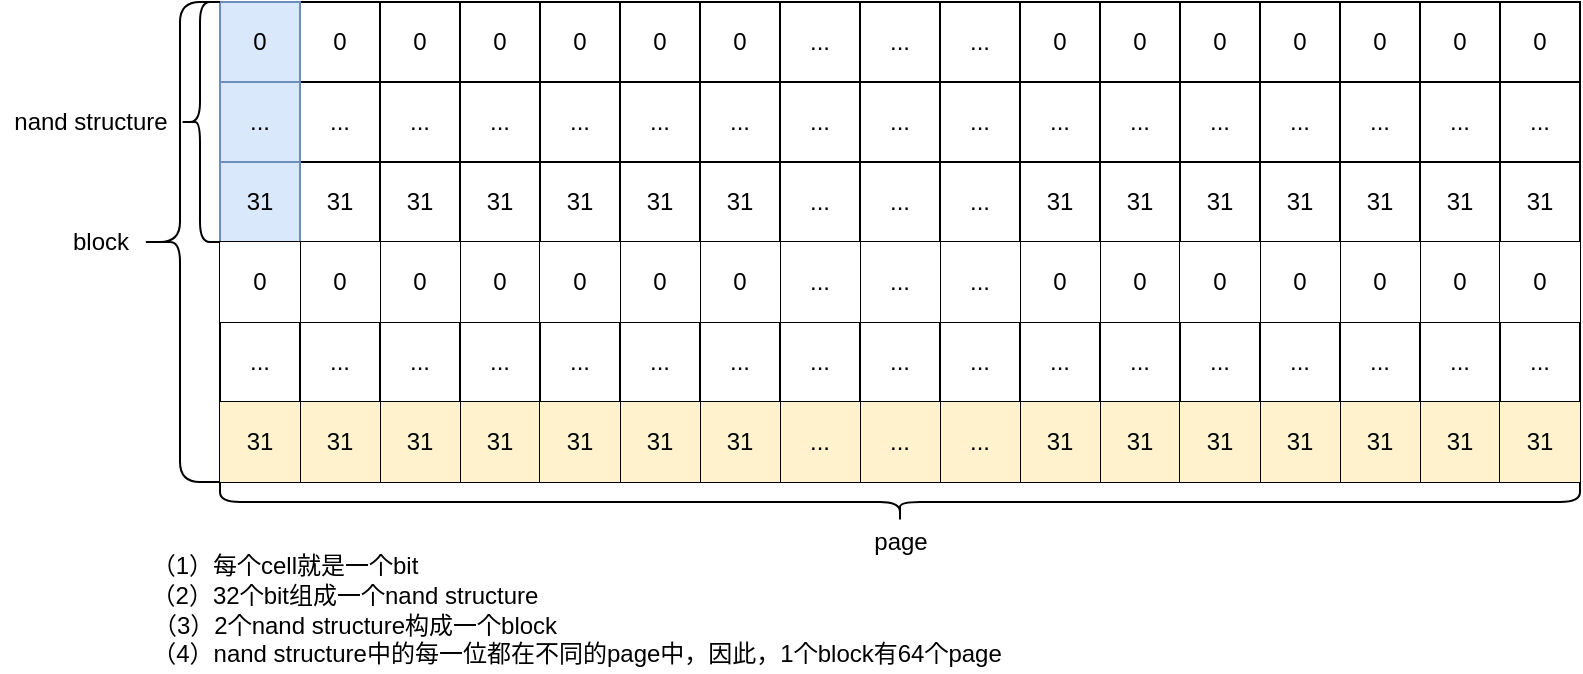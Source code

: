 <mxfile version="13.6.5" type="device"><diagram id="iWhIoD_m3ZdRbsK_FM4V" name="Page-1"><mxGraphModel dx="931" dy="1629" grid="0" gridSize="10" guides="1" tooltips="1" connect="1" arrows="1" fold="1" page="1" pageScale="1" pageWidth="850" pageHeight="1100" math="0" shadow="0"><root><mxCell id="0"/><mxCell id="1" parent="0"/><mxCell id="jP4cZlJK-7j9cEQnf0O1-91" value="" style="shape=table;html=1;whiteSpace=wrap;startSize=0;container=1;collapsible=0;childLayout=tableLayout;" parent="1" vertex="1"><mxGeometry x="550" y="-820" width="40" height="120" as="geometry"/></mxCell><mxCell id="jP4cZlJK-7j9cEQnf0O1-92" value="" style="shape=partialRectangle;html=1;whiteSpace=wrap;collapsible=0;dropTarget=0;pointerEvents=0;fillColor=none;top=0;left=0;bottom=0;right=0;points=[[0,0.5],[1,0.5]];portConstraint=eastwest;" parent="jP4cZlJK-7j9cEQnf0O1-91" vertex="1"><mxGeometry width="40" height="40" as="geometry"/></mxCell><mxCell id="jP4cZlJK-7j9cEQnf0O1-93" value="0" style="shape=partialRectangle;html=1;whiteSpace=wrap;connectable=0;overflow=hidden;fillColor=none;top=0;left=0;bottom=0;right=0;" parent="jP4cZlJK-7j9cEQnf0O1-92" vertex="1"><mxGeometry width="40" height="40" as="geometry"/></mxCell><mxCell id="jP4cZlJK-7j9cEQnf0O1-94" value="" style="shape=partialRectangle;html=1;whiteSpace=wrap;collapsible=0;dropTarget=0;pointerEvents=0;fillColor=none;top=0;left=0;bottom=0;right=0;points=[[0,0.5],[1,0.5]];portConstraint=eastwest;" parent="jP4cZlJK-7j9cEQnf0O1-91" vertex="1"><mxGeometry y="40" width="40" height="40" as="geometry"/></mxCell><mxCell id="jP4cZlJK-7j9cEQnf0O1-95" value="..." style="shape=partialRectangle;html=1;whiteSpace=wrap;connectable=0;overflow=hidden;fillColor=none;top=0;left=0;bottom=0;right=0;" parent="jP4cZlJK-7j9cEQnf0O1-94" vertex="1"><mxGeometry width="40" height="40" as="geometry"/></mxCell><mxCell id="jP4cZlJK-7j9cEQnf0O1-96" value="" style="shape=partialRectangle;html=1;whiteSpace=wrap;collapsible=0;dropTarget=0;pointerEvents=0;fillColor=none;top=0;left=0;bottom=0;right=0;points=[[0,0.5],[1,0.5]];portConstraint=eastwest;" parent="jP4cZlJK-7j9cEQnf0O1-91" vertex="1"><mxGeometry y="80" width="40" height="40" as="geometry"/></mxCell><mxCell id="jP4cZlJK-7j9cEQnf0O1-97" value="31" style="shape=partialRectangle;html=1;whiteSpace=wrap;connectable=0;overflow=hidden;fillColor=none;top=0;left=0;bottom=0;right=0;" parent="jP4cZlJK-7j9cEQnf0O1-96" vertex="1"><mxGeometry width="40" height="40" as="geometry"/></mxCell><mxCell id="jP4cZlJK-7j9cEQnf0O1-157" value="" style="shape=table;html=1;whiteSpace=wrap;startSize=0;container=1;collapsible=0;childLayout=tableLayout;" parent="1" vertex="1"><mxGeometry x="510" y="-820" width="40" height="120" as="geometry"/></mxCell><mxCell id="jP4cZlJK-7j9cEQnf0O1-158" value="" style="shape=partialRectangle;html=1;whiteSpace=wrap;collapsible=0;dropTarget=0;pointerEvents=0;fillColor=none;top=0;left=0;bottom=0;right=0;points=[[0,0.5],[1,0.5]];portConstraint=eastwest;" parent="jP4cZlJK-7j9cEQnf0O1-157" vertex="1"><mxGeometry width="40" height="40" as="geometry"/></mxCell><mxCell id="jP4cZlJK-7j9cEQnf0O1-159" value="0" style="shape=partialRectangle;html=1;whiteSpace=wrap;connectable=0;overflow=hidden;fillColor=none;top=0;left=0;bottom=0;right=0;" parent="jP4cZlJK-7j9cEQnf0O1-158" vertex="1"><mxGeometry width="40" height="40" as="geometry"/></mxCell><mxCell id="jP4cZlJK-7j9cEQnf0O1-160" value="" style="shape=partialRectangle;html=1;whiteSpace=wrap;collapsible=0;dropTarget=0;pointerEvents=0;fillColor=none;top=0;left=0;bottom=0;right=0;points=[[0,0.5],[1,0.5]];portConstraint=eastwest;" parent="jP4cZlJK-7j9cEQnf0O1-157" vertex="1"><mxGeometry y="40" width="40" height="40" as="geometry"/></mxCell><mxCell id="jP4cZlJK-7j9cEQnf0O1-161" value="..." style="shape=partialRectangle;html=1;whiteSpace=wrap;connectable=0;overflow=hidden;fillColor=none;top=0;left=0;bottom=0;right=0;" parent="jP4cZlJK-7j9cEQnf0O1-160" vertex="1"><mxGeometry width="40" height="40" as="geometry"/></mxCell><mxCell id="jP4cZlJK-7j9cEQnf0O1-162" value="" style="shape=partialRectangle;html=1;whiteSpace=wrap;collapsible=0;dropTarget=0;pointerEvents=0;fillColor=none;top=0;left=0;bottom=0;right=0;points=[[0,0.5],[1,0.5]];portConstraint=eastwest;" parent="jP4cZlJK-7j9cEQnf0O1-157" vertex="1"><mxGeometry y="80" width="40" height="40" as="geometry"/></mxCell><mxCell id="jP4cZlJK-7j9cEQnf0O1-163" value="31" style="shape=partialRectangle;html=1;whiteSpace=wrap;connectable=0;overflow=hidden;fillColor=none;top=0;left=0;bottom=0;right=0;" parent="jP4cZlJK-7j9cEQnf0O1-162" vertex="1"><mxGeometry width="40" height="40" as="geometry"/></mxCell><mxCell id="jP4cZlJK-7j9cEQnf0O1-207" value="" style="shape=table;html=1;whiteSpace=wrap;startSize=0;container=1;collapsible=0;childLayout=tableLayout;" parent="1" vertex="1"><mxGeometry x="470" y="-820" width="40" height="120" as="geometry"/></mxCell><mxCell id="jP4cZlJK-7j9cEQnf0O1-208" value="" style="shape=partialRectangle;html=1;whiteSpace=wrap;collapsible=0;dropTarget=0;pointerEvents=0;fillColor=none;top=0;left=0;bottom=0;right=0;points=[[0,0.5],[1,0.5]];portConstraint=eastwest;" parent="jP4cZlJK-7j9cEQnf0O1-207" vertex="1"><mxGeometry width="40" height="40" as="geometry"/></mxCell><mxCell id="jP4cZlJK-7j9cEQnf0O1-209" value="..." style="shape=partialRectangle;html=1;whiteSpace=wrap;connectable=0;overflow=hidden;fillColor=none;top=0;left=0;bottom=0;right=0;" parent="jP4cZlJK-7j9cEQnf0O1-208" vertex="1"><mxGeometry width="40" height="40" as="geometry"/></mxCell><mxCell id="jP4cZlJK-7j9cEQnf0O1-210" value="" style="shape=partialRectangle;html=1;whiteSpace=wrap;collapsible=0;dropTarget=0;pointerEvents=0;fillColor=none;top=0;left=0;bottom=0;right=0;points=[[0,0.5],[1,0.5]];portConstraint=eastwest;" parent="jP4cZlJK-7j9cEQnf0O1-207" vertex="1"><mxGeometry y="40" width="40" height="40" as="geometry"/></mxCell><mxCell id="jP4cZlJK-7j9cEQnf0O1-211" value="..." style="shape=partialRectangle;html=1;whiteSpace=wrap;connectable=0;overflow=hidden;fillColor=none;top=0;left=0;bottom=0;right=0;" parent="jP4cZlJK-7j9cEQnf0O1-210" vertex="1"><mxGeometry width="40" height="40" as="geometry"/></mxCell><mxCell id="jP4cZlJK-7j9cEQnf0O1-212" value="" style="shape=partialRectangle;html=1;whiteSpace=wrap;collapsible=0;dropTarget=0;pointerEvents=0;fillColor=none;top=0;left=0;bottom=0;right=0;points=[[0,0.5],[1,0.5]];portConstraint=eastwest;" parent="jP4cZlJK-7j9cEQnf0O1-207" vertex="1"><mxGeometry y="80" width="40" height="40" as="geometry"/></mxCell><mxCell id="jP4cZlJK-7j9cEQnf0O1-213" value="..." style="shape=partialRectangle;html=1;whiteSpace=wrap;connectable=0;overflow=hidden;fillColor=none;top=0;left=0;bottom=0;right=0;" parent="jP4cZlJK-7j9cEQnf0O1-212" vertex="1"><mxGeometry width="40" height="40" as="geometry"/></mxCell><mxCell id="jP4cZlJK-7j9cEQnf0O1-257" value="" style="shape=table;html=1;whiteSpace=wrap;startSize=0;container=1;collapsible=0;childLayout=tableLayout;" parent="1" vertex="1"><mxGeometry x="430" y="-820" width="40" height="120" as="geometry"/></mxCell><mxCell id="jP4cZlJK-7j9cEQnf0O1-258" value="" style="shape=partialRectangle;html=1;whiteSpace=wrap;collapsible=0;dropTarget=0;pointerEvents=0;fillColor=none;top=0;left=0;bottom=0;right=0;points=[[0,0.5],[1,0.5]];portConstraint=eastwest;" parent="jP4cZlJK-7j9cEQnf0O1-257" vertex="1"><mxGeometry width="40" height="40" as="geometry"/></mxCell><mxCell id="jP4cZlJK-7j9cEQnf0O1-259" value="..." style="shape=partialRectangle;html=1;whiteSpace=wrap;connectable=0;overflow=hidden;fillColor=none;top=0;left=0;bottom=0;right=0;" parent="jP4cZlJK-7j9cEQnf0O1-258" vertex="1"><mxGeometry width="40" height="40" as="geometry"/></mxCell><mxCell id="jP4cZlJK-7j9cEQnf0O1-260" value="" style="shape=partialRectangle;html=1;whiteSpace=wrap;collapsible=0;dropTarget=0;pointerEvents=0;fillColor=none;top=0;left=0;bottom=0;right=0;points=[[0,0.5],[1,0.5]];portConstraint=eastwest;" parent="jP4cZlJK-7j9cEQnf0O1-257" vertex="1"><mxGeometry y="40" width="40" height="40" as="geometry"/></mxCell><mxCell id="jP4cZlJK-7j9cEQnf0O1-261" value="..." style="shape=partialRectangle;html=1;whiteSpace=wrap;connectable=0;overflow=hidden;fillColor=none;top=0;left=0;bottom=0;right=0;" parent="jP4cZlJK-7j9cEQnf0O1-260" vertex="1"><mxGeometry width="40" height="40" as="geometry"/></mxCell><mxCell id="jP4cZlJK-7j9cEQnf0O1-262" value="" style="shape=partialRectangle;html=1;whiteSpace=wrap;collapsible=0;dropTarget=0;pointerEvents=0;fillColor=none;top=0;left=0;bottom=0;right=0;points=[[0,0.5],[1,0.5]];portConstraint=eastwest;" parent="jP4cZlJK-7j9cEQnf0O1-257" vertex="1"><mxGeometry y="80" width="40" height="40" as="geometry"/></mxCell><mxCell id="jP4cZlJK-7j9cEQnf0O1-263" value="..." style="shape=partialRectangle;html=1;whiteSpace=wrap;connectable=0;overflow=hidden;fillColor=none;top=0;left=0;bottom=0;right=0;" parent="jP4cZlJK-7j9cEQnf0O1-262" vertex="1"><mxGeometry width="40" height="40" as="geometry"/></mxCell><mxCell id="jP4cZlJK-7j9cEQnf0O1-307" value="" style="shape=table;html=1;whiteSpace=wrap;startSize=0;container=1;collapsible=0;childLayout=tableLayout;" parent="1" vertex="1"><mxGeometry x="710" y="-820" width="40" height="120" as="geometry"/></mxCell><mxCell id="jP4cZlJK-7j9cEQnf0O1-308" value="" style="shape=partialRectangle;html=1;whiteSpace=wrap;collapsible=0;dropTarget=0;pointerEvents=0;fillColor=none;top=0;left=0;bottom=0;right=0;points=[[0,0.5],[1,0.5]];portConstraint=eastwest;" parent="jP4cZlJK-7j9cEQnf0O1-307" vertex="1"><mxGeometry width="40" height="40" as="geometry"/></mxCell><mxCell id="jP4cZlJK-7j9cEQnf0O1-309" value="0" style="shape=partialRectangle;html=1;whiteSpace=wrap;connectable=0;overflow=hidden;fillColor=none;top=0;left=0;bottom=0;right=0;" parent="jP4cZlJK-7j9cEQnf0O1-308" vertex="1"><mxGeometry width="40" height="40" as="geometry"/></mxCell><mxCell id="jP4cZlJK-7j9cEQnf0O1-310" value="" style="shape=partialRectangle;html=1;whiteSpace=wrap;collapsible=0;dropTarget=0;pointerEvents=0;fillColor=none;top=0;left=0;bottom=0;right=0;points=[[0,0.5],[1,0.5]];portConstraint=eastwest;" parent="jP4cZlJK-7j9cEQnf0O1-307" vertex="1"><mxGeometry y="40" width="40" height="40" as="geometry"/></mxCell><mxCell id="jP4cZlJK-7j9cEQnf0O1-311" value="..." style="shape=partialRectangle;html=1;whiteSpace=wrap;connectable=0;overflow=hidden;fillColor=none;top=0;left=0;bottom=0;right=0;" parent="jP4cZlJK-7j9cEQnf0O1-310" vertex="1"><mxGeometry width="40" height="40" as="geometry"/></mxCell><mxCell id="jP4cZlJK-7j9cEQnf0O1-312" value="" style="shape=partialRectangle;html=1;whiteSpace=wrap;collapsible=0;dropTarget=0;pointerEvents=0;fillColor=none;top=0;left=0;bottom=0;right=0;points=[[0,0.5],[1,0.5]];portConstraint=eastwest;" parent="jP4cZlJK-7j9cEQnf0O1-307" vertex="1"><mxGeometry y="80" width="40" height="40" as="geometry"/></mxCell><mxCell id="jP4cZlJK-7j9cEQnf0O1-313" value="31" style="shape=partialRectangle;html=1;whiteSpace=wrap;connectable=0;overflow=hidden;fillColor=none;top=0;left=0;bottom=0;right=0;" parent="jP4cZlJK-7j9cEQnf0O1-312" vertex="1"><mxGeometry width="40" height="40" as="geometry"/></mxCell><mxCell id="jP4cZlJK-7j9cEQnf0O1-357" value="" style="shape=table;html=1;whiteSpace=wrap;startSize=0;container=1;collapsible=0;childLayout=tableLayout;" parent="1" vertex="1"><mxGeometry x="670" y="-820" width="40" height="120" as="geometry"/></mxCell><mxCell id="jP4cZlJK-7j9cEQnf0O1-358" value="" style="shape=partialRectangle;html=1;whiteSpace=wrap;collapsible=0;dropTarget=0;pointerEvents=0;fillColor=none;top=0;left=0;bottom=0;right=0;points=[[0,0.5],[1,0.5]];portConstraint=eastwest;" parent="jP4cZlJK-7j9cEQnf0O1-357" vertex="1"><mxGeometry width="40" height="40" as="geometry"/></mxCell><mxCell id="jP4cZlJK-7j9cEQnf0O1-359" value="0" style="shape=partialRectangle;html=1;whiteSpace=wrap;connectable=0;overflow=hidden;fillColor=none;top=0;left=0;bottom=0;right=0;" parent="jP4cZlJK-7j9cEQnf0O1-358" vertex="1"><mxGeometry width="40" height="40" as="geometry"/></mxCell><mxCell id="jP4cZlJK-7j9cEQnf0O1-360" value="" style="shape=partialRectangle;html=1;whiteSpace=wrap;collapsible=0;dropTarget=0;pointerEvents=0;fillColor=none;top=0;left=0;bottom=0;right=0;points=[[0,0.5],[1,0.5]];portConstraint=eastwest;" parent="jP4cZlJK-7j9cEQnf0O1-357" vertex="1"><mxGeometry y="40" width="40" height="40" as="geometry"/></mxCell><mxCell id="jP4cZlJK-7j9cEQnf0O1-361" value="..." style="shape=partialRectangle;html=1;whiteSpace=wrap;connectable=0;overflow=hidden;fillColor=none;top=0;left=0;bottom=0;right=0;" parent="jP4cZlJK-7j9cEQnf0O1-360" vertex="1"><mxGeometry width="40" height="40" as="geometry"/></mxCell><mxCell id="jP4cZlJK-7j9cEQnf0O1-362" value="" style="shape=partialRectangle;html=1;whiteSpace=wrap;collapsible=0;dropTarget=0;pointerEvents=0;fillColor=none;top=0;left=0;bottom=0;right=0;points=[[0,0.5],[1,0.5]];portConstraint=eastwest;" parent="jP4cZlJK-7j9cEQnf0O1-357" vertex="1"><mxGeometry y="80" width="40" height="40" as="geometry"/></mxCell><mxCell id="jP4cZlJK-7j9cEQnf0O1-363" value="31" style="shape=partialRectangle;html=1;whiteSpace=wrap;connectable=0;overflow=hidden;fillColor=none;top=0;left=0;bottom=0;right=0;" parent="jP4cZlJK-7j9cEQnf0O1-362" vertex="1"><mxGeometry width="40" height="40" as="geometry"/></mxCell><mxCell id="jP4cZlJK-7j9cEQnf0O1-407" value="" style="shape=table;html=1;whiteSpace=wrap;startSize=0;container=1;collapsible=0;childLayout=tableLayout;" parent="1" vertex="1"><mxGeometry x="630" y="-820" width="40" height="120" as="geometry"/></mxCell><mxCell id="jP4cZlJK-7j9cEQnf0O1-408" value="" style="shape=partialRectangle;html=1;whiteSpace=wrap;collapsible=0;dropTarget=0;pointerEvents=0;fillColor=none;top=0;left=0;bottom=0;right=0;points=[[0,0.5],[1,0.5]];portConstraint=eastwest;" parent="jP4cZlJK-7j9cEQnf0O1-407" vertex="1"><mxGeometry width="40" height="40" as="geometry"/></mxCell><mxCell id="jP4cZlJK-7j9cEQnf0O1-409" value="0" style="shape=partialRectangle;html=1;whiteSpace=wrap;connectable=0;overflow=hidden;fillColor=none;top=0;left=0;bottom=0;right=0;" parent="jP4cZlJK-7j9cEQnf0O1-408" vertex="1"><mxGeometry width="40" height="40" as="geometry"/></mxCell><mxCell id="jP4cZlJK-7j9cEQnf0O1-410" value="" style="shape=partialRectangle;html=1;whiteSpace=wrap;collapsible=0;dropTarget=0;pointerEvents=0;fillColor=none;top=0;left=0;bottom=0;right=0;points=[[0,0.5],[1,0.5]];portConstraint=eastwest;" parent="jP4cZlJK-7j9cEQnf0O1-407" vertex="1"><mxGeometry y="40" width="40" height="40" as="geometry"/></mxCell><mxCell id="jP4cZlJK-7j9cEQnf0O1-411" value="..." style="shape=partialRectangle;html=1;whiteSpace=wrap;connectable=0;overflow=hidden;fillColor=none;top=0;left=0;bottom=0;right=0;" parent="jP4cZlJK-7j9cEQnf0O1-410" vertex="1"><mxGeometry width="40" height="40" as="geometry"/></mxCell><mxCell id="jP4cZlJK-7j9cEQnf0O1-412" value="" style="shape=partialRectangle;html=1;whiteSpace=wrap;collapsible=0;dropTarget=0;pointerEvents=0;fillColor=none;top=0;left=0;bottom=0;right=0;points=[[0,0.5],[1,0.5]];portConstraint=eastwest;" parent="jP4cZlJK-7j9cEQnf0O1-407" vertex="1"><mxGeometry y="80" width="40" height="40" as="geometry"/></mxCell><mxCell id="jP4cZlJK-7j9cEQnf0O1-413" value="31" style="shape=partialRectangle;html=1;whiteSpace=wrap;connectable=0;overflow=hidden;fillColor=none;top=0;left=0;bottom=0;right=0;" parent="jP4cZlJK-7j9cEQnf0O1-412" vertex="1"><mxGeometry width="40" height="40" as="geometry"/></mxCell><mxCell id="jP4cZlJK-7j9cEQnf0O1-457" value="" style="shape=table;html=1;whiteSpace=wrap;startSize=0;container=1;collapsible=0;childLayout=tableLayout;" parent="1" vertex="1"><mxGeometry x="590" y="-820" width="40" height="120" as="geometry"/></mxCell><mxCell id="jP4cZlJK-7j9cEQnf0O1-458" value="" style="shape=partialRectangle;html=1;whiteSpace=wrap;collapsible=0;dropTarget=0;pointerEvents=0;fillColor=none;top=0;left=0;bottom=0;right=0;points=[[0,0.5],[1,0.5]];portConstraint=eastwest;" parent="jP4cZlJK-7j9cEQnf0O1-457" vertex="1"><mxGeometry width="40" height="40" as="geometry"/></mxCell><mxCell id="jP4cZlJK-7j9cEQnf0O1-459" value="0" style="shape=partialRectangle;html=1;whiteSpace=wrap;connectable=0;overflow=hidden;fillColor=none;top=0;left=0;bottom=0;right=0;" parent="jP4cZlJK-7j9cEQnf0O1-458" vertex="1"><mxGeometry width="40" height="40" as="geometry"/></mxCell><mxCell id="jP4cZlJK-7j9cEQnf0O1-460" value="" style="shape=partialRectangle;html=1;whiteSpace=wrap;collapsible=0;dropTarget=0;pointerEvents=0;fillColor=none;top=0;left=0;bottom=0;right=0;points=[[0,0.5],[1,0.5]];portConstraint=eastwest;" parent="jP4cZlJK-7j9cEQnf0O1-457" vertex="1"><mxGeometry y="40" width="40" height="40" as="geometry"/></mxCell><mxCell id="jP4cZlJK-7j9cEQnf0O1-461" value="..." style="shape=partialRectangle;html=1;whiteSpace=wrap;connectable=0;overflow=hidden;fillColor=none;top=0;left=0;bottom=0;right=0;" parent="jP4cZlJK-7j9cEQnf0O1-460" vertex="1"><mxGeometry width="40" height="40" as="geometry"/></mxCell><mxCell id="jP4cZlJK-7j9cEQnf0O1-462" value="" style="shape=partialRectangle;html=1;whiteSpace=wrap;collapsible=0;dropTarget=0;pointerEvents=0;fillColor=none;top=0;left=0;bottom=0;right=0;points=[[0,0.5],[1,0.5]];portConstraint=eastwest;" parent="jP4cZlJK-7j9cEQnf0O1-457" vertex="1"><mxGeometry y="80" width="40" height="40" as="geometry"/></mxCell><mxCell id="jP4cZlJK-7j9cEQnf0O1-463" value="31" style="shape=partialRectangle;html=1;whiteSpace=wrap;connectable=0;overflow=hidden;fillColor=none;top=0;left=0;bottom=0;right=0;" parent="jP4cZlJK-7j9cEQnf0O1-462" vertex="1"><mxGeometry width="40" height="40" as="geometry"/></mxCell><mxCell id="jP4cZlJK-7j9cEQnf0O1-507" value="" style="shape=table;html=1;whiteSpace=wrap;startSize=0;container=1;collapsible=0;childLayout=tableLayout;" parent="1" vertex="1"><mxGeometry x="230" y="-820" width="40" height="120" as="geometry"/></mxCell><mxCell id="jP4cZlJK-7j9cEQnf0O1-508" value="" style="shape=partialRectangle;html=1;whiteSpace=wrap;collapsible=0;dropTarget=0;pointerEvents=0;fillColor=none;top=0;left=0;bottom=0;right=0;points=[[0,0.5],[1,0.5]];portConstraint=eastwest;" parent="jP4cZlJK-7j9cEQnf0O1-507" vertex="1"><mxGeometry width="40" height="40" as="geometry"/></mxCell><mxCell id="jP4cZlJK-7j9cEQnf0O1-509" value="0" style="shape=partialRectangle;html=1;whiteSpace=wrap;connectable=0;overflow=hidden;fillColor=none;top=0;left=0;bottom=0;right=0;" parent="jP4cZlJK-7j9cEQnf0O1-508" vertex="1"><mxGeometry width="40" height="40" as="geometry"/></mxCell><mxCell id="jP4cZlJK-7j9cEQnf0O1-510" value="" style="shape=partialRectangle;html=1;whiteSpace=wrap;collapsible=0;dropTarget=0;pointerEvents=0;fillColor=none;top=0;left=0;bottom=0;right=0;points=[[0,0.5],[1,0.5]];portConstraint=eastwest;" parent="jP4cZlJK-7j9cEQnf0O1-507" vertex="1"><mxGeometry y="40" width="40" height="40" as="geometry"/></mxCell><mxCell id="jP4cZlJK-7j9cEQnf0O1-511" value="..." style="shape=partialRectangle;html=1;whiteSpace=wrap;connectable=0;overflow=hidden;fillColor=none;top=0;left=0;bottom=0;right=0;" parent="jP4cZlJK-7j9cEQnf0O1-510" vertex="1"><mxGeometry width="40" height="40" as="geometry"/></mxCell><mxCell id="jP4cZlJK-7j9cEQnf0O1-512" value="" style="shape=partialRectangle;html=1;whiteSpace=wrap;collapsible=0;dropTarget=0;pointerEvents=0;fillColor=none;top=0;left=0;bottom=0;right=0;points=[[0,0.5],[1,0.5]];portConstraint=eastwest;" parent="jP4cZlJK-7j9cEQnf0O1-507" vertex="1"><mxGeometry y="80" width="40" height="40" as="geometry"/></mxCell><mxCell id="jP4cZlJK-7j9cEQnf0O1-513" value="31" style="shape=partialRectangle;html=1;whiteSpace=wrap;connectable=0;overflow=hidden;fillColor=none;top=0;left=0;bottom=0;right=0;" parent="jP4cZlJK-7j9cEQnf0O1-512" vertex="1"><mxGeometry width="40" height="40" as="geometry"/></mxCell><mxCell id="jP4cZlJK-7j9cEQnf0O1-557" value="" style="shape=table;html=1;whiteSpace=wrap;startSize=0;container=1;collapsible=0;childLayout=tableLayout;" parent="1" vertex="1"><mxGeometry x="190" y="-820" width="40" height="120" as="geometry"/></mxCell><mxCell id="jP4cZlJK-7j9cEQnf0O1-558" value="" style="shape=partialRectangle;html=1;whiteSpace=wrap;collapsible=0;dropTarget=0;pointerEvents=0;fillColor=none;top=0;left=0;bottom=0;right=0;points=[[0,0.5],[1,0.5]];portConstraint=eastwest;" parent="jP4cZlJK-7j9cEQnf0O1-557" vertex="1"><mxGeometry width="40" height="40" as="geometry"/></mxCell><mxCell id="jP4cZlJK-7j9cEQnf0O1-559" value="0" style="shape=partialRectangle;html=1;whiteSpace=wrap;connectable=0;overflow=hidden;fillColor=none;top=0;left=0;bottom=0;right=0;" parent="jP4cZlJK-7j9cEQnf0O1-558" vertex="1"><mxGeometry width="40" height="40" as="geometry"/></mxCell><mxCell id="jP4cZlJK-7j9cEQnf0O1-560" value="" style="shape=partialRectangle;html=1;whiteSpace=wrap;collapsible=0;dropTarget=0;pointerEvents=0;fillColor=none;top=0;left=0;bottom=0;right=0;points=[[0,0.5],[1,0.5]];portConstraint=eastwest;" parent="jP4cZlJK-7j9cEQnf0O1-557" vertex="1"><mxGeometry y="40" width="40" height="40" as="geometry"/></mxCell><mxCell id="jP4cZlJK-7j9cEQnf0O1-561" value="..." style="shape=partialRectangle;html=1;whiteSpace=wrap;connectable=0;overflow=hidden;fillColor=none;top=0;left=0;bottom=0;right=0;" parent="jP4cZlJK-7j9cEQnf0O1-560" vertex="1"><mxGeometry width="40" height="40" as="geometry"/></mxCell><mxCell id="jP4cZlJK-7j9cEQnf0O1-562" value="" style="shape=partialRectangle;html=1;whiteSpace=wrap;collapsible=0;dropTarget=0;pointerEvents=0;fillColor=none;top=0;left=0;bottom=0;right=0;points=[[0,0.5],[1,0.5]];portConstraint=eastwest;" parent="jP4cZlJK-7j9cEQnf0O1-557" vertex="1"><mxGeometry y="80" width="40" height="40" as="geometry"/></mxCell><mxCell id="jP4cZlJK-7j9cEQnf0O1-563" value="31" style="shape=partialRectangle;html=1;whiteSpace=wrap;connectable=0;overflow=hidden;fillColor=none;top=0;left=0;bottom=0;right=0;" parent="jP4cZlJK-7j9cEQnf0O1-562" vertex="1"><mxGeometry width="40" height="40" as="geometry"/></mxCell><mxCell id="jP4cZlJK-7j9cEQnf0O1-607" value="" style="shape=table;html=1;whiteSpace=wrap;startSize=0;container=1;collapsible=0;childLayout=tableLayout;" parent="1" vertex="1"><mxGeometry x="150" y="-820" width="40" height="120" as="geometry"/></mxCell><mxCell id="jP4cZlJK-7j9cEQnf0O1-608" value="" style="shape=partialRectangle;html=1;whiteSpace=wrap;collapsible=0;dropTarget=0;pointerEvents=0;fillColor=none;top=0;left=0;bottom=0;right=0;points=[[0,0.5],[1,0.5]];portConstraint=eastwest;" parent="jP4cZlJK-7j9cEQnf0O1-607" vertex="1"><mxGeometry width="40" height="40" as="geometry"/></mxCell><mxCell id="jP4cZlJK-7j9cEQnf0O1-609" value="0" style="shape=partialRectangle;html=1;whiteSpace=wrap;connectable=0;overflow=hidden;fillColor=none;top=0;left=0;bottom=0;right=0;" parent="jP4cZlJK-7j9cEQnf0O1-608" vertex="1"><mxGeometry width="40" height="40" as="geometry"/></mxCell><mxCell id="jP4cZlJK-7j9cEQnf0O1-610" value="" style="shape=partialRectangle;html=1;whiteSpace=wrap;collapsible=0;dropTarget=0;pointerEvents=0;fillColor=none;top=0;left=0;bottom=0;right=0;points=[[0,0.5],[1,0.5]];portConstraint=eastwest;" parent="jP4cZlJK-7j9cEQnf0O1-607" vertex="1"><mxGeometry y="40" width="40" height="40" as="geometry"/></mxCell><mxCell id="jP4cZlJK-7j9cEQnf0O1-611" value="..." style="shape=partialRectangle;html=1;whiteSpace=wrap;connectable=0;overflow=hidden;fillColor=none;top=0;left=0;bottom=0;right=0;" parent="jP4cZlJK-7j9cEQnf0O1-610" vertex="1"><mxGeometry width="40" height="40" as="geometry"/></mxCell><mxCell id="jP4cZlJK-7j9cEQnf0O1-612" value="" style="shape=partialRectangle;html=1;whiteSpace=wrap;collapsible=0;dropTarget=0;pointerEvents=0;fillColor=none;top=0;left=0;bottom=0;right=0;points=[[0,0.5],[1,0.5]];portConstraint=eastwest;" parent="jP4cZlJK-7j9cEQnf0O1-607" vertex="1"><mxGeometry y="80" width="40" height="40" as="geometry"/></mxCell><mxCell id="jP4cZlJK-7j9cEQnf0O1-613" value="31" style="shape=partialRectangle;html=1;whiteSpace=wrap;connectable=0;overflow=hidden;fillColor=none;top=0;left=0;bottom=0;right=0;" parent="jP4cZlJK-7j9cEQnf0O1-612" vertex="1"><mxGeometry width="40" height="40" as="geometry"/></mxCell><mxCell id="jP4cZlJK-7j9cEQnf0O1-657" value="" style="shape=table;html=1;whiteSpace=wrap;startSize=0;container=1;collapsible=0;childLayout=tableLayout;fillColor=#dae8fc;strokeColor=#6c8ebf;" parent="1" vertex="1"><mxGeometry x="110" y="-820" width="40" height="120" as="geometry"/></mxCell><mxCell id="jP4cZlJK-7j9cEQnf0O1-658" value="" style="shape=partialRectangle;html=1;whiteSpace=wrap;collapsible=0;dropTarget=0;pointerEvents=0;fillColor=none;top=0;left=0;bottom=0;right=0;points=[[0,0.5],[1,0.5]];portConstraint=eastwest;" parent="jP4cZlJK-7j9cEQnf0O1-657" vertex="1"><mxGeometry width="40" height="40" as="geometry"/></mxCell><mxCell id="jP4cZlJK-7j9cEQnf0O1-659" value="0" style="shape=partialRectangle;html=1;whiteSpace=wrap;connectable=0;overflow=hidden;fillColor=none;top=0;left=0;bottom=0;right=0;" parent="jP4cZlJK-7j9cEQnf0O1-658" vertex="1"><mxGeometry width="40" height="40" as="geometry"/></mxCell><mxCell id="jP4cZlJK-7j9cEQnf0O1-660" value="" style="shape=partialRectangle;html=1;whiteSpace=wrap;collapsible=0;dropTarget=0;pointerEvents=0;fillColor=none;top=0;left=0;bottom=0;right=0;points=[[0,0.5],[1,0.5]];portConstraint=eastwest;" parent="jP4cZlJK-7j9cEQnf0O1-657" vertex="1"><mxGeometry y="40" width="40" height="40" as="geometry"/></mxCell><mxCell id="jP4cZlJK-7j9cEQnf0O1-661" value="..." style="shape=partialRectangle;html=1;whiteSpace=wrap;connectable=0;overflow=hidden;fillColor=none;top=0;left=0;bottom=0;right=0;" parent="jP4cZlJK-7j9cEQnf0O1-660" vertex="1"><mxGeometry width="40" height="40" as="geometry"/></mxCell><mxCell id="jP4cZlJK-7j9cEQnf0O1-662" value="" style="shape=partialRectangle;html=1;whiteSpace=wrap;collapsible=0;dropTarget=0;pointerEvents=0;fillColor=none;top=0;left=0;bottom=0;right=0;points=[[0,0.5],[1,0.5]];portConstraint=eastwest;" parent="jP4cZlJK-7j9cEQnf0O1-657" vertex="1"><mxGeometry y="80" width="40" height="40" as="geometry"/></mxCell><mxCell id="jP4cZlJK-7j9cEQnf0O1-663" value="31" style="shape=partialRectangle;html=1;whiteSpace=wrap;connectable=0;overflow=hidden;fillColor=none;top=0;left=0;bottom=0;right=0;" parent="jP4cZlJK-7j9cEQnf0O1-662" vertex="1"><mxGeometry width="40" height="40" as="geometry"/></mxCell><mxCell id="jP4cZlJK-7j9cEQnf0O1-707" value="" style="shape=table;html=1;whiteSpace=wrap;startSize=0;container=1;collapsible=0;childLayout=tableLayout;" parent="1" vertex="1"><mxGeometry x="390" y="-820" width="40" height="120" as="geometry"/></mxCell><mxCell id="jP4cZlJK-7j9cEQnf0O1-708" value="" style="shape=partialRectangle;html=1;whiteSpace=wrap;collapsible=0;dropTarget=0;pointerEvents=0;fillColor=none;top=0;left=0;bottom=0;right=0;points=[[0,0.5],[1,0.5]];portConstraint=eastwest;" parent="jP4cZlJK-7j9cEQnf0O1-707" vertex="1"><mxGeometry width="40" height="40" as="geometry"/></mxCell><mxCell id="jP4cZlJK-7j9cEQnf0O1-709" value="..." style="shape=partialRectangle;html=1;whiteSpace=wrap;connectable=0;overflow=hidden;fillColor=none;top=0;left=0;bottom=0;right=0;" parent="jP4cZlJK-7j9cEQnf0O1-708" vertex="1"><mxGeometry width="40" height="40" as="geometry"/></mxCell><mxCell id="jP4cZlJK-7j9cEQnf0O1-710" value="" style="shape=partialRectangle;html=1;whiteSpace=wrap;collapsible=0;dropTarget=0;pointerEvents=0;fillColor=none;top=0;left=0;bottom=0;right=0;points=[[0,0.5],[1,0.5]];portConstraint=eastwest;" parent="jP4cZlJK-7j9cEQnf0O1-707" vertex="1"><mxGeometry y="40" width="40" height="40" as="geometry"/></mxCell><mxCell id="jP4cZlJK-7j9cEQnf0O1-711" value="..." style="shape=partialRectangle;html=1;whiteSpace=wrap;connectable=0;overflow=hidden;fillColor=none;top=0;left=0;bottom=0;right=0;" parent="jP4cZlJK-7j9cEQnf0O1-710" vertex="1"><mxGeometry width="40" height="40" as="geometry"/></mxCell><mxCell id="jP4cZlJK-7j9cEQnf0O1-712" value="" style="shape=partialRectangle;html=1;whiteSpace=wrap;collapsible=0;dropTarget=0;pointerEvents=0;fillColor=none;top=0;left=0;bottom=0;right=0;points=[[0,0.5],[1,0.5]];portConstraint=eastwest;" parent="jP4cZlJK-7j9cEQnf0O1-707" vertex="1"><mxGeometry y="80" width="40" height="40" as="geometry"/></mxCell><mxCell id="jP4cZlJK-7j9cEQnf0O1-713" value="..." style="shape=partialRectangle;html=1;whiteSpace=wrap;connectable=0;overflow=hidden;fillColor=none;top=0;left=0;bottom=0;right=0;" parent="jP4cZlJK-7j9cEQnf0O1-712" vertex="1"><mxGeometry width="40" height="40" as="geometry"/></mxCell><mxCell id="jP4cZlJK-7j9cEQnf0O1-757" value="" style="shape=table;html=1;whiteSpace=wrap;startSize=0;container=1;collapsible=0;childLayout=tableLayout;" parent="1" vertex="1"><mxGeometry x="350" y="-820" width="40" height="120" as="geometry"/></mxCell><mxCell id="jP4cZlJK-7j9cEQnf0O1-758" value="" style="shape=partialRectangle;html=1;whiteSpace=wrap;collapsible=0;dropTarget=0;pointerEvents=0;fillColor=none;top=0;left=0;bottom=0;right=0;points=[[0,0.5],[1,0.5]];portConstraint=eastwest;" parent="jP4cZlJK-7j9cEQnf0O1-757" vertex="1"><mxGeometry width="40" height="40" as="geometry"/></mxCell><mxCell id="jP4cZlJK-7j9cEQnf0O1-759" value="0" style="shape=partialRectangle;html=1;whiteSpace=wrap;connectable=0;overflow=hidden;fillColor=none;top=0;left=0;bottom=0;right=0;" parent="jP4cZlJK-7j9cEQnf0O1-758" vertex="1"><mxGeometry width="40" height="40" as="geometry"/></mxCell><mxCell id="jP4cZlJK-7j9cEQnf0O1-760" value="" style="shape=partialRectangle;html=1;whiteSpace=wrap;collapsible=0;dropTarget=0;pointerEvents=0;fillColor=none;top=0;left=0;bottom=0;right=0;points=[[0,0.5],[1,0.5]];portConstraint=eastwest;" parent="jP4cZlJK-7j9cEQnf0O1-757" vertex="1"><mxGeometry y="40" width="40" height="40" as="geometry"/></mxCell><mxCell id="jP4cZlJK-7j9cEQnf0O1-761" value="..." style="shape=partialRectangle;html=1;whiteSpace=wrap;connectable=0;overflow=hidden;fillColor=none;top=0;left=0;bottom=0;right=0;" parent="jP4cZlJK-7j9cEQnf0O1-760" vertex="1"><mxGeometry width="40" height="40" as="geometry"/></mxCell><mxCell id="jP4cZlJK-7j9cEQnf0O1-762" value="" style="shape=partialRectangle;html=1;whiteSpace=wrap;collapsible=0;dropTarget=0;pointerEvents=0;fillColor=none;top=0;left=0;bottom=0;right=0;points=[[0,0.5],[1,0.5]];portConstraint=eastwest;" parent="jP4cZlJK-7j9cEQnf0O1-757" vertex="1"><mxGeometry y="80" width="40" height="40" as="geometry"/></mxCell><mxCell id="jP4cZlJK-7j9cEQnf0O1-763" value="31" style="shape=partialRectangle;html=1;whiteSpace=wrap;connectable=0;overflow=hidden;fillColor=none;top=0;left=0;bottom=0;right=0;" parent="jP4cZlJK-7j9cEQnf0O1-762" vertex="1"><mxGeometry width="40" height="40" as="geometry"/></mxCell><mxCell id="jP4cZlJK-7j9cEQnf0O1-807" value="" style="shape=table;html=1;whiteSpace=wrap;startSize=0;container=1;collapsible=0;childLayout=tableLayout;" parent="1" vertex="1"><mxGeometry x="310" y="-820" width="40" height="120" as="geometry"/></mxCell><mxCell id="jP4cZlJK-7j9cEQnf0O1-808" value="" style="shape=partialRectangle;html=1;whiteSpace=wrap;collapsible=0;dropTarget=0;pointerEvents=0;fillColor=none;top=0;left=0;bottom=0;right=0;points=[[0,0.5],[1,0.5]];portConstraint=eastwest;" parent="jP4cZlJK-7j9cEQnf0O1-807" vertex="1"><mxGeometry width="40" height="40" as="geometry"/></mxCell><mxCell id="jP4cZlJK-7j9cEQnf0O1-809" value="0" style="shape=partialRectangle;html=1;whiteSpace=wrap;connectable=0;overflow=hidden;fillColor=none;top=0;left=0;bottom=0;right=0;" parent="jP4cZlJK-7j9cEQnf0O1-808" vertex="1"><mxGeometry width="40" height="40" as="geometry"/></mxCell><mxCell id="jP4cZlJK-7j9cEQnf0O1-810" value="" style="shape=partialRectangle;html=1;whiteSpace=wrap;collapsible=0;dropTarget=0;pointerEvents=0;fillColor=none;top=0;left=0;bottom=0;right=0;points=[[0,0.5],[1,0.5]];portConstraint=eastwest;" parent="jP4cZlJK-7j9cEQnf0O1-807" vertex="1"><mxGeometry y="40" width="40" height="40" as="geometry"/></mxCell><mxCell id="jP4cZlJK-7j9cEQnf0O1-811" value="..." style="shape=partialRectangle;html=1;whiteSpace=wrap;connectable=0;overflow=hidden;fillColor=none;top=0;left=0;bottom=0;right=0;" parent="jP4cZlJK-7j9cEQnf0O1-810" vertex="1"><mxGeometry width="40" height="40" as="geometry"/></mxCell><mxCell id="jP4cZlJK-7j9cEQnf0O1-812" value="" style="shape=partialRectangle;html=1;whiteSpace=wrap;collapsible=0;dropTarget=0;pointerEvents=0;fillColor=none;top=0;left=0;bottom=0;right=0;points=[[0,0.5],[1,0.5]];portConstraint=eastwest;" parent="jP4cZlJK-7j9cEQnf0O1-807" vertex="1"><mxGeometry y="80" width="40" height="40" as="geometry"/></mxCell><mxCell id="jP4cZlJK-7j9cEQnf0O1-813" value="31" style="shape=partialRectangle;html=1;whiteSpace=wrap;connectable=0;overflow=hidden;fillColor=none;top=0;left=0;bottom=0;right=0;" parent="jP4cZlJK-7j9cEQnf0O1-812" vertex="1"><mxGeometry width="40" height="40" as="geometry"/></mxCell><mxCell id="jP4cZlJK-7j9cEQnf0O1-857" value="" style="shape=table;html=1;whiteSpace=wrap;startSize=0;container=1;collapsible=0;childLayout=tableLayout;" parent="1" vertex="1"><mxGeometry x="270" y="-820" width="40" height="120" as="geometry"/></mxCell><mxCell id="jP4cZlJK-7j9cEQnf0O1-858" value="" style="shape=partialRectangle;html=1;whiteSpace=wrap;collapsible=0;dropTarget=0;pointerEvents=0;fillColor=none;top=0;left=0;bottom=0;right=0;points=[[0,0.5],[1,0.5]];portConstraint=eastwest;" parent="jP4cZlJK-7j9cEQnf0O1-857" vertex="1"><mxGeometry width="40" height="40" as="geometry"/></mxCell><mxCell id="jP4cZlJK-7j9cEQnf0O1-859" value="0" style="shape=partialRectangle;html=1;whiteSpace=wrap;connectable=0;overflow=hidden;fillColor=none;top=0;left=0;bottom=0;right=0;" parent="jP4cZlJK-7j9cEQnf0O1-858" vertex="1"><mxGeometry width="40" height="40" as="geometry"/></mxCell><mxCell id="jP4cZlJK-7j9cEQnf0O1-860" value="" style="shape=partialRectangle;html=1;whiteSpace=wrap;collapsible=0;dropTarget=0;pointerEvents=0;fillColor=none;top=0;left=0;bottom=0;right=0;points=[[0,0.5],[1,0.5]];portConstraint=eastwest;" parent="jP4cZlJK-7j9cEQnf0O1-857" vertex="1"><mxGeometry y="40" width="40" height="40" as="geometry"/></mxCell><mxCell id="jP4cZlJK-7j9cEQnf0O1-861" value="..." style="shape=partialRectangle;html=1;whiteSpace=wrap;connectable=0;overflow=hidden;fillColor=none;top=0;left=0;bottom=0;right=0;" parent="jP4cZlJK-7j9cEQnf0O1-860" vertex="1"><mxGeometry width="40" height="40" as="geometry"/></mxCell><mxCell id="jP4cZlJK-7j9cEQnf0O1-862" value="" style="shape=partialRectangle;html=1;whiteSpace=wrap;collapsible=0;dropTarget=0;pointerEvents=0;fillColor=none;top=0;left=0;bottom=0;right=0;points=[[0,0.5],[1,0.5]];portConstraint=eastwest;" parent="jP4cZlJK-7j9cEQnf0O1-857" vertex="1"><mxGeometry y="80" width="40" height="40" as="geometry"/></mxCell><mxCell id="jP4cZlJK-7j9cEQnf0O1-863" value="31" style="shape=partialRectangle;html=1;whiteSpace=wrap;connectable=0;overflow=hidden;fillColor=none;top=0;left=0;bottom=0;right=0;" parent="jP4cZlJK-7j9cEQnf0O1-862" vertex="1"><mxGeometry width="40" height="40" as="geometry"/></mxCell><mxCell id="jP4cZlJK-7j9cEQnf0O1-907" value="" style="shape=table;html=1;whiteSpace=wrap;startSize=0;container=1;collapsible=0;childLayout=tableLayout;" parent="1" vertex="1"><mxGeometry x="550" y="-700" width="40" height="120" as="geometry"/></mxCell><mxCell id="jP4cZlJK-7j9cEQnf0O1-908" value="" style="shape=partialRectangle;html=1;whiteSpace=wrap;collapsible=0;dropTarget=0;pointerEvents=0;top=0;left=0;bottom=0;right=0;points=[[0,0.5],[1,0.5]];portConstraint=eastwest;" parent="jP4cZlJK-7j9cEQnf0O1-907" vertex="1"><mxGeometry width="40" height="40" as="geometry"/></mxCell><mxCell id="jP4cZlJK-7j9cEQnf0O1-909" value="0" style="shape=partialRectangle;html=1;whiteSpace=wrap;connectable=0;overflow=hidden;top=0;left=0;bottom=0;right=0;" parent="jP4cZlJK-7j9cEQnf0O1-908" vertex="1"><mxGeometry width="40" height="40" as="geometry"/></mxCell><mxCell id="jP4cZlJK-7j9cEQnf0O1-910" value="" style="shape=partialRectangle;html=1;whiteSpace=wrap;collapsible=0;dropTarget=0;pointerEvents=0;fillColor=none;top=0;left=0;bottom=0;right=0;points=[[0,0.5],[1,0.5]];portConstraint=eastwest;" parent="jP4cZlJK-7j9cEQnf0O1-907" vertex="1"><mxGeometry y="40" width="40" height="40" as="geometry"/></mxCell><mxCell id="jP4cZlJK-7j9cEQnf0O1-911" value="..." style="shape=partialRectangle;html=1;whiteSpace=wrap;connectable=0;overflow=hidden;fillColor=none;top=0;left=0;bottom=0;right=0;" parent="jP4cZlJK-7j9cEQnf0O1-910" vertex="1"><mxGeometry width="40" height="40" as="geometry"/></mxCell><mxCell id="jP4cZlJK-7j9cEQnf0O1-912" value="" style="shape=partialRectangle;html=1;whiteSpace=wrap;collapsible=0;dropTarget=0;pointerEvents=0;fillColor=#fff2cc;top=0;left=0;bottom=0;right=0;points=[[0,0.5],[1,0.5]];portConstraint=eastwest;strokeColor=#d6b656;" parent="jP4cZlJK-7j9cEQnf0O1-907" vertex="1"><mxGeometry y="80" width="40" height="40" as="geometry"/></mxCell><mxCell id="jP4cZlJK-7j9cEQnf0O1-913" value="31" style="shape=partialRectangle;html=1;whiteSpace=wrap;connectable=0;overflow=hidden;fillColor=#fff2cc;top=0;left=0;bottom=0;right=0;strokeColor=#d6b656;" parent="jP4cZlJK-7j9cEQnf0O1-912" vertex="1"><mxGeometry width="40" height="40" as="geometry"/></mxCell><mxCell id="jP4cZlJK-7j9cEQnf0O1-914" value="" style="shape=table;html=1;whiteSpace=wrap;startSize=0;container=1;collapsible=0;childLayout=tableLayout;" parent="1" vertex="1"><mxGeometry x="510" y="-700" width="40" height="120" as="geometry"/></mxCell><mxCell id="jP4cZlJK-7j9cEQnf0O1-915" value="" style="shape=partialRectangle;html=1;whiteSpace=wrap;collapsible=0;dropTarget=0;pointerEvents=0;top=0;left=0;bottom=0;right=0;points=[[0,0.5],[1,0.5]];portConstraint=eastwest;" parent="jP4cZlJK-7j9cEQnf0O1-914" vertex="1"><mxGeometry width="40" height="40" as="geometry"/></mxCell><mxCell id="jP4cZlJK-7j9cEQnf0O1-916" value="0" style="shape=partialRectangle;html=1;whiteSpace=wrap;connectable=0;overflow=hidden;top=0;left=0;bottom=0;right=0;" parent="jP4cZlJK-7j9cEQnf0O1-915" vertex="1"><mxGeometry width="40" height="40" as="geometry"/></mxCell><mxCell id="jP4cZlJK-7j9cEQnf0O1-917" value="" style="shape=partialRectangle;html=1;whiteSpace=wrap;collapsible=0;dropTarget=0;pointerEvents=0;fillColor=none;top=0;left=0;bottom=0;right=0;points=[[0,0.5],[1,0.5]];portConstraint=eastwest;" parent="jP4cZlJK-7j9cEQnf0O1-914" vertex="1"><mxGeometry y="40" width="40" height="40" as="geometry"/></mxCell><mxCell id="jP4cZlJK-7j9cEQnf0O1-918" value="..." style="shape=partialRectangle;html=1;whiteSpace=wrap;connectable=0;overflow=hidden;fillColor=none;top=0;left=0;bottom=0;right=0;" parent="jP4cZlJK-7j9cEQnf0O1-917" vertex="1"><mxGeometry width="40" height="40" as="geometry"/></mxCell><mxCell id="jP4cZlJK-7j9cEQnf0O1-919" value="" style="shape=partialRectangle;html=1;whiteSpace=wrap;collapsible=0;dropTarget=0;pointerEvents=0;fillColor=#fff2cc;top=0;left=0;bottom=0;right=0;points=[[0,0.5],[1,0.5]];portConstraint=eastwest;strokeColor=#d6b656;" parent="jP4cZlJK-7j9cEQnf0O1-914" vertex="1"><mxGeometry y="80" width="40" height="40" as="geometry"/></mxCell><mxCell id="jP4cZlJK-7j9cEQnf0O1-920" value="31" style="shape=partialRectangle;html=1;whiteSpace=wrap;connectable=0;overflow=hidden;fillColor=#fff2cc;top=0;left=0;bottom=0;right=0;strokeColor=#d6b656;" parent="jP4cZlJK-7j9cEQnf0O1-919" vertex="1"><mxGeometry width="40" height="40" as="geometry"/></mxCell><mxCell id="jP4cZlJK-7j9cEQnf0O1-921" value="" style="shape=table;html=1;whiteSpace=wrap;startSize=0;container=1;collapsible=0;childLayout=tableLayout;" parent="1" vertex="1"><mxGeometry x="470" y="-700" width="40" height="120" as="geometry"/></mxCell><mxCell id="jP4cZlJK-7j9cEQnf0O1-922" value="" style="shape=partialRectangle;html=1;whiteSpace=wrap;collapsible=0;dropTarget=0;pointerEvents=0;top=0;left=0;bottom=0;right=0;points=[[0,0.5],[1,0.5]];portConstraint=eastwest;" parent="jP4cZlJK-7j9cEQnf0O1-921" vertex="1"><mxGeometry width="40" height="40" as="geometry"/></mxCell><mxCell id="jP4cZlJK-7j9cEQnf0O1-923" value="..." style="shape=partialRectangle;html=1;whiteSpace=wrap;connectable=0;overflow=hidden;top=0;left=0;bottom=0;right=0;" parent="jP4cZlJK-7j9cEQnf0O1-922" vertex="1"><mxGeometry width="40" height="40" as="geometry"/></mxCell><mxCell id="jP4cZlJK-7j9cEQnf0O1-924" value="" style="shape=partialRectangle;html=1;whiteSpace=wrap;collapsible=0;dropTarget=0;pointerEvents=0;fillColor=none;top=0;left=0;bottom=0;right=0;points=[[0,0.5],[1,0.5]];portConstraint=eastwest;" parent="jP4cZlJK-7j9cEQnf0O1-921" vertex="1"><mxGeometry y="40" width="40" height="40" as="geometry"/></mxCell><mxCell id="jP4cZlJK-7j9cEQnf0O1-925" value="..." style="shape=partialRectangle;html=1;whiteSpace=wrap;connectable=0;overflow=hidden;fillColor=none;top=0;left=0;bottom=0;right=0;" parent="jP4cZlJK-7j9cEQnf0O1-924" vertex="1"><mxGeometry width="40" height="40" as="geometry"/></mxCell><mxCell id="jP4cZlJK-7j9cEQnf0O1-926" value="" style="shape=partialRectangle;html=1;whiteSpace=wrap;collapsible=0;dropTarget=0;pointerEvents=0;fillColor=#fff2cc;top=0;left=0;bottom=0;right=0;points=[[0,0.5],[1,0.5]];portConstraint=eastwest;strokeColor=#d6b656;" parent="jP4cZlJK-7j9cEQnf0O1-921" vertex="1"><mxGeometry y="80" width="40" height="40" as="geometry"/></mxCell><mxCell id="jP4cZlJK-7j9cEQnf0O1-927" value="..." style="shape=partialRectangle;html=1;whiteSpace=wrap;connectable=0;overflow=hidden;fillColor=#fff2cc;top=0;left=0;bottom=0;right=0;strokeColor=#d6b656;" parent="jP4cZlJK-7j9cEQnf0O1-926" vertex="1"><mxGeometry width="40" height="40" as="geometry"/></mxCell><mxCell id="jP4cZlJK-7j9cEQnf0O1-928" value="" style="shape=table;html=1;whiteSpace=wrap;startSize=0;container=1;collapsible=0;childLayout=tableLayout;" parent="1" vertex="1"><mxGeometry x="430" y="-700" width="40" height="120" as="geometry"/></mxCell><mxCell id="jP4cZlJK-7j9cEQnf0O1-929" value="" style="shape=partialRectangle;html=1;whiteSpace=wrap;collapsible=0;dropTarget=0;pointerEvents=0;top=0;left=0;bottom=0;right=0;points=[[0,0.5],[1,0.5]];portConstraint=eastwest;" parent="jP4cZlJK-7j9cEQnf0O1-928" vertex="1"><mxGeometry width="40" height="40" as="geometry"/></mxCell><mxCell id="jP4cZlJK-7j9cEQnf0O1-930" value="..." style="shape=partialRectangle;html=1;whiteSpace=wrap;connectable=0;overflow=hidden;top=0;left=0;bottom=0;right=0;" parent="jP4cZlJK-7j9cEQnf0O1-929" vertex="1"><mxGeometry width="40" height="40" as="geometry"/></mxCell><mxCell id="jP4cZlJK-7j9cEQnf0O1-931" value="" style="shape=partialRectangle;html=1;whiteSpace=wrap;collapsible=0;dropTarget=0;pointerEvents=0;fillColor=none;top=0;left=0;bottom=0;right=0;points=[[0,0.5],[1,0.5]];portConstraint=eastwest;" parent="jP4cZlJK-7j9cEQnf0O1-928" vertex="1"><mxGeometry y="40" width="40" height="40" as="geometry"/></mxCell><mxCell id="jP4cZlJK-7j9cEQnf0O1-932" value="..." style="shape=partialRectangle;html=1;whiteSpace=wrap;connectable=0;overflow=hidden;fillColor=none;top=0;left=0;bottom=0;right=0;" parent="jP4cZlJK-7j9cEQnf0O1-931" vertex="1"><mxGeometry width="40" height="40" as="geometry"/></mxCell><mxCell id="jP4cZlJK-7j9cEQnf0O1-933" value="" style="shape=partialRectangle;html=1;whiteSpace=wrap;collapsible=0;dropTarget=0;pointerEvents=0;fillColor=#fff2cc;top=0;left=0;bottom=0;right=0;points=[[0,0.5],[1,0.5]];portConstraint=eastwest;strokeColor=#d6b656;" parent="jP4cZlJK-7j9cEQnf0O1-928" vertex="1"><mxGeometry y="80" width="40" height="40" as="geometry"/></mxCell><mxCell id="jP4cZlJK-7j9cEQnf0O1-934" value="..." style="shape=partialRectangle;html=1;whiteSpace=wrap;connectable=0;overflow=hidden;fillColor=#fff2cc;top=0;left=0;bottom=0;right=0;strokeColor=#d6b656;" parent="jP4cZlJK-7j9cEQnf0O1-933" vertex="1"><mxGeometry width="40" height="40" as="geometry"/></mxCell><mxCell id="jP4cZlJK-7j9cEQnf0O1-935" value="" style="shape=table;html=1;whiteSpace=wrap;startSize=0;container=1;collapsible=0;childLayout=tableLayout;" parent="1" vertex="1"><mxGeometry x="710" y="-700" width="40" height="120" as="geometry"/></mxCell><mxCell id="jP4cZlJK-7j9cEQnf0O1-936" value="" style="shape=partialRectangle;html=1;whiteSpace=wrap;collapsible=0;dropTarget=0;pointerEvents=0;top=0;left=0;bottom=0;right=0;points=[[0,0.5],[1,0.5]];portConstraint=eastwest;" parent="jP4cZlJK-7j9cEQnf0O1-935" vertex="1"><mxGeometry width="40" height="40" as="geometry"/></mxCell><mxCell id="jP4cZlJK-7j9cEQnf0O1-937" value="0" style="shape=partialRectangle;html=1;whiteSpace=wrap;connectable=0;overflow=hidden;top=0;left=0;bottom=0;right=0;" parent="jP4cZlJK-7j9cEQnf0O1-936" vertex="1"><mxGeometry width="40" height="40" as="geometry"/></mxCell><mxCell id="jP4cZlJK-7j9cEQnf0O1-938" value="" style="shape=partialRectangle;html=1;whiteSpace=wrap;collapsible=0;dropTarget=0;pointerEvents=0;fillColor=none;top=0;left=0;bottom=0;right=0;points=[[0,0.5],[1,0.5]];portConstraint=eastwest;" parent="jP4cZlJK-7j9cEQnf0O1-935" vertex="1"><mxGeometry y="40" width="40" height="40" as="geometry"/></mxCell><mxCell id="jP4cZlJK-7j9cEQnf0O1-939" value="..." style="shape=partialRectangle;html=1;whiteSpace=wrap;connectable=0;overflow=hidden;fillColor=none;top=0;left=0;bottom=0;right=0;" parent="jP4cZlJK-7j9cEQnf0O1-938" vertex="1"><mxGeometry width="40" height="40" as="geometry"/></mxCell><mxCell id="jP4cZlJK-7j9cEQnf0O1-940" value="" style="shape=partialRectangle;html=1;whiteSpace=wrap;collapsible=0;dropTarget=0;pointerEvents=0;fillColor=#fff2cc;top=0;left=0;bottom=0;right=0;points=[[0,0.5],[1,0.5]];portConstraint=eastwest;strokeColor=#d6b656;" parent="jP4cZlJK-7j9cEQnf0O1-935" vertex="1"><mxGeometry y="80" width="40" height="40" as="geometry"/></mxCell><mxCell id="jP4cZlJK-7j9cEQnf0O1-941" value="31" style="shape=partialRectangle;html=1;whiteSpace=wrap;connectable=0;overflow=hidden;fillColor=#fff2cc;top=0;left=0;bottom=0;right=0;strokeColor=#d6b656;" parent="jP4cZlJK-7j9cEQnf0O1-940" vertex="1"><mxGeometry width="40" height="40" as="geometry"/></mxCell><mxCell id="jP4cZlJK-7j9cEQnf0O1-942" value="" style="shape=table;html=1;whiteSpace=wrap;startSize=0;container=1;collapsible=0;childLayout=tableLayout;" parent="1" vertex="1"><mxGeometry x="670" y="-700" width="40" height="120" as="geometry"/></mxCell><mxCell id="jP4cZlJK-7j9cEQnf0O1-943" value="" style="shape=partialRectangle;html=1;whiteSpace=wrap;collapsible=0;dropTarget=0;pointerEvents=0;top=0;left=0;bottom=0;right=0;points=[[0,0.5],[1,0.5]];portConstraint=eastwest;" parent="jP4cZlJK-7j9cEQnf0O1-942" vertex="1"><mxGeometry width="40" height="40" as="geometry"/></mxCell><mxCell id="jP4cZlJK-7j9cEQnf0O1-944" value="0" style="shape=partialRectangle;html=1;whiteSpace=wrap;connectable=0;overflow=hidden;top=0;left=0;bottom=0;right=0;" parent="jP4cZlJK-7j9cEQnf0O1-943" vertex="1"><mxGeometry width="40" height="40" as="geometry"/></mxCell><mxCell id="jP4cZlJK-7j9cEQnf0O1-945" value="" style="shape=partialRectangle;html=1;whiteSpace=wrap;collapsible=0;dropTarget=0;pointerEvents=0;fillColor=none;top=0;left=0;bottom=0;right=0;points=[[0,0.5],[1,0.5]];portConstraint=eastwest;" parent="jP4cZlJK-7j9cEQnf0O1-942" vertex="1"><mxGeometry y="40" width="40" height="40" as="geometry"/></mxCell><mxCell id="jP4cZlJK-7j9cEQnf0O1-946" value="..." style="shape=partialRectangle;html=1;whiteSpace=wrap;connectable=0;overflow=hidden;fillColor=none;top=0;left=0;bottom=0;right=0;" parent="jP4cZlJK-7j9cEQnf0O1-945" vertex="1"><mxGeometry width="40" height="40" as="geometry"/></mxCell><mxCell id="jP4cZlJK-7j9cEQnf0O1-947" value="" style="shape=partialRectangle;html=1;whiteSpace=wrap;collapsible=0;dropTarget=0;pointerEvents=0;fillColor=#fff2cc;top=0;left=0;bottom=0;right=0;points=[[0,0.5],[1,0.5]];portConstraint=eastwest;strokeColor=#d6b656;" parent="jP4cZlJK-7j9cEQnf0O1-942" vertex="1"><mxGeometry y="80" width="40" height="40" as="geometry"/></mxCell><mxCell id="jP4cZlJK-7j9cEQnf0O1-948" value="31" style="shape=partialRectangle;html=1;whiteSpace=wrap;connectable=0;overflow=hidden;fillColor=#fff2cc;top=0;left=0;bottom=0;right=0;strokeColor=#d6b656;" parent="jP4cZlJK-7j9cEQnf0O1-947" vertex="1"><mxGeometry width="40" height="40" as="geometry"/></mxCell><mxCell id="jP4cZlJK-7j9cEQnf0O1-949" value="" style="shape=table;html=1;whiteSpace=wrap;startSize=0;container=1;collapsible=0;childLayout=tableLayout;" parent="1" vertex="1"><mxGeometry x="630" y="-700" width="40" height="120" as="geometry"/></mxCell><mxCell id="jP4cZlJK-7j9cEQnf0O1-950" value="" style="shape=partialRectangle;html=1;whiteSpace=wrap;collapsible=0;dropTarget=0;pointerEvents=0;top=0;left=0;bottom=0;right=0;points=[[0,0.5],[1,0.5]];portConstraint=eastwest;" parent="jP4cZlJK-7j9cEQnf0O1-949" vertex="1"><mxGeometry width="40" height="40" as="geometry"/></mxCell><mxCell id="jP4cZlJK-7j9cEQnf0O1-951" value="0" style="shape=partialRectangle;html=1;whiteSpace=wrap;connectable=0;overflow=hidden;top=0;left=0;bottom=0;right=0;" parent="jP4cZlJK-7j9cEQnf0O1-950" vertex="1"><mxGeometry width="40" height="40" as="geometry"/></mxCell><mxCell id="jP4cZlJK-7j9cEQnf0O1-952" value="" style="shape=partialRectangle;html=1;whiteSpace=wrap;collapsible=0;dropTarget=0;pointerEvents=0;fillColor=none;top=0;left=0;bottom=0;right=0;points=[[0,0.5],[1,0.5]];portConstraint=eastwest;" parent="jP4cZlJK-7j9cEQnf0O1-949" vertex="1"><mxGeometry y="40" width="40" height="40" as="geometry"/></mxCell><mxCell id="jP4cZlJK-7j9cEQnf0O1-953" value="..." style="shape=partialRectangle;html=1;whiteSpace=wrap;connectable=0;overflow=hidden;fillColor=none;top=0;left=0;bottom=0;right=0;" parent="jP4cZlJK-7j9cEQnf0O1-952" vertex="1"><mxGeometry width="40" height="40" as="geometry"/></mxCell><mxCell id="jP4cZlJK-7j9cEQnf0O1-954" value="" style="shape=partialRectangle;html=1;whiteSpace=wrap;collapsible=0;dropTarget=0;pointerEvents=0;fillColor=#fff2cc;top=0;left=0;bottom=0;right=0;points=[[0,0.5],[1,0.5]];portConstraint=eastwest;strokeColor=#d6b656;" parent="jP4cZlJK-7j9cEQnf0O1-949" vertex="1"><mxGeometry y="80" width="40" height="40" as="geometry"/></mxCell><mxCell id="jP4cZlJK-7j9cEQnf0O1-955" value="31" style="shape=partialRectangle;html=1;whiteSpace=wrap;connectable=0;overflow=hidden;fillColor=#fff2cc;top=0;left=0;bottom=0;right=0;strokeColor=#d6b656;" parent="jP4cZlJK-7j9cEQnf0O1-954" vertex="1"><mxGeometry width="40" height="40" as="geometry"/></mxCell><mxCell id="jP4cZlJK-7j9cEQnf0O1-956" value="" style="shape=table;html=1;whiteSpace=wrap;startSize=0;container=1;collapsible=0;childLayout=tableLayout;" parent="1" vertex="1"><mxGeometry x="590" y="-700" width="40" height="120" as="geometry"/></mxCell><mxCell id="jP4cZlJK-7j9cEQnf0O1-957" value="" style="shape=partialRectangle;html=1;whiteSpace=wrap;collapsible=0;dropTarget=0;pointerEvents=0;top=0;left=0;bottom=0;right=0;points=[[0,0.5],[1,0.5]];portConstraint=eastwest;" parent="jP4cZlJK-7j9cEQnf0O1-956" vertex="1"><mxGeometry width="40" height="40" as="geometry"/></mxCell><mxCell id="jP4cZlJK-7j9cEQnf0O1-958" value="0" style="shape=partialRectangle;html=1;whiteSpace=wrap;connectable=0;overflow=hidden;top=0;left=0;bottom=0;right=0;" parent="jP4cZlJK-7j9cEQnf0O1-957" vertex="1"><mxGeometry width="40" height="40" as="geometry"/></mxCell><mxCell id="jP4cZlJK-7j9cEQnf0O1-959" value="" style="shape=partialRectangle;html=1;whiteSpace=wrap;collapsible=0;dropTarget=0;pointerEvents=0;fillColor=none;top=0;left=0;bottom=0;right=0;points=[[0,0.5],[1,0.5]];portConstraint=eastwest;" parent="jP4cZlJK-7j9cEQnf0O1-956" vertex="1"><mxGeometry y="40" width="40" height="40" as="geometry"/></mxCell><mxCell id="jP4cZlJK-7j9cEQnf0O1-960" value="..." style="shape=partialRectangle;html=1;whiteSpace=wrap;connectable=0;overflow=hidden;fillColor=none;top=0;left=0;bottom=0;right=0;" parent="jP4cZlJK-7j9cEQnf0O1-959" vertex="1"><mxGeometry width="40" height="40" as="geometry"/></mxCell><mxCell id="jP4cZlJK-7j9cEQnf0O1-961" value="" style="shape=partialRectangle;html=1;whiteSpace=wrap;collapsible=0;dropTarget=0;pointerEvents=0;fillColor=#fff2cc;top=0;left=0;bottom=0;right=0;points=[[0,0.5],[1,0.5]];portConstraint=eastwest;strokeColor=#d6b656;" parent="jP4cZlJK-7j9cEQnf0O1-956" vertex="1"><mxGeometry y="80" width="40" height="40" as="geometry"/></mxCell><mxCell id="jP4cZlJK-7j9cEQnf0O1-962" value="31" style="shape=partialRectangle;html=1;whiteSpace=wrap;connectable=0;overflow=hidden;fillColor=#fff2cc;top=0;left=0;bottom=0;right=0;strokeColor=#d6b656;" parent="jP4cZlJK-7j9cEQnf0O1-961" vertex="1"><mxGeometry width="40" height="40" as="geometry"/></mxCell><mxCell id="jP4cZlJK-7j9cEQnf0O1-963" value="" style="shape=table;html=1;whiteSpace=wrap;startSize=0;container=1;collapsible=0;childLayout=tableLayout;" parent="1" vertex="1"><mxGeometry x="230" y="-700" width="40" height="120" as="geometry"/></mxCell><mxCell id="jP4cZlJK-7j9cEQnf0O1-964" value="" style="shape=partialRectangle;html=1;whiteSpace=wrap;collapsible=0;dropTarget=0;pointerEvents=0;top=0;left=0;bottom=0;right=0;points=[[0,0.5],[1,0.5]];portConstraint=eastwest;" parent="jP4cZlJK-7j9cEQnf0O1-963" vertex="1"><mxGeometry width="40" height="40" as="geometry"/></mxCell><mxCell id="jP4cZlJK-7j9cEQnf0O1-965" value="0" style="shape=partialRectangle;html=1;whiteSpace=wrap;connectable=0;overflow=hidden;top=0;left=0;bottom=0;right=0;" parent="jP4cZlJK-7j9cEQnf0O1-964" vertex="1"><mxGeometry width="40" height="40" as="geometry"/></mxCell><mxCell id="jP4cZlJK-7j9cEQnf0O1-966" value="" style="shape=partialRectangle;html=1;whiteSpace=wrap;collapsible=0;dropTarget=0;pointerEvents=0;fillColor=none;top=0;left=0;bottom=0;right=0;points=[[0,0.5],[1,0.5]];portConstraint=eastwest;" parent="jP4cZlJK-7j9cEQnf0O1-963" vertex="1"><mxGeometry y="40" width="40" height="40" as="geometry"/></mxCell><mxCell id="jP4cZlJK-7j9cEQnf0O1-967" value="..." style="shape=partialRectangle;html=1;whiteSpace=wrap;connectable=0;overflow=hidden;fillColor=none;top=0;left=0;bottom=0;right=0;" parent="jP4cZlJK-7j9cEQnf0O1-966" vertex="1"><mxGeometry width="40" height="40" as="geometry"/></mxCell><mxCell id="jP4cZlJK-7j9cEQnf0O1-968" value="" style="shape=partialRectangle;html=1;whiteSpace=wrap;collapsible=0;dropTarget=0;pointerEvents=0;fillColor=#fff2cc;top=0;left=0;bottom=0;right=0;points=[[0,0.5],[1,0.5]];portConstraint=eastwest;strokeColor=#d6b656;" parent="jP4cZlJK-7j9cEQnf0O1-963" vertex="1"><mxGeometry y="80" width="40" height="40" as="geometry"/></mxCell><mxCell id="jP4cZlJK-7j9cEQnf0O1-969" value="31" style="shape=partialRectangle;html=1;whiteSpace=wrap;connectable=0;overflow=hidden;fillColor=#fff2cc;top=0;left=0;bottom=0;right=0;strokeColor=#d6b656;" parent="jP4cZlJK-7j9cEQnf0O1-968" vertex="1"><mxGeometry width="40" height="40" as="geometry"/></mxCell><mxCell id="jP4cZlJK-7j9cEQnf0O1-970" value="" style="shape=table;html=1;whiteSpace=wrap;startSize=0;container=1;collapsible=0;childLayout=tableLayout;" parent="1" vertex="1"><mxGeometry x="190" y="-700" width="40" height="120" as="geometry"/></mxCell><mxCell id="jP4cZlJK-7j9cEQnf0O1-971" value="" style="shape=partialRectangle;html=1;whiteSpace=wrap;collapsible=0;dropTarget=0;pointerEvents=0;top=0;left=0;bottom=0;right=0;points=[[0,0.5],[1,0.5]];portConstraint=eastwest;" parent="jP4cZlJK-7j9cEQnf0O1-970" vertex="1"><mxGeometry width="40" height="40" as="geometry"/></mxCell><mxCell id="jP4cZlJK-7j9cEQnf0O1-972" value="0" style="shape=partialRectangle;html=1;whiteSpace=wrap;connectable=0;overflow=hidden;top=0;left=0;bottom=0;right=0;" parent="jP4cZlJK-7j9cEQnf0O1-971" vertex="1"><mxGeometry width="40" height="40" as="geometry"/></mxCell><mxCell id="jP4cZlJK-7j9cEQnf0O1-973" value="" style="shape=partialRectangle;html=1;whiteSpace=wrap;collapsible=0;dropTarget=0;pointerEvents=0;fillColor=none;top=0;left=0;bottom=0;right=0;points=[[0,0.5],[1,0.5]];portConstraint=eastwest;" parent="jP4cZlJK-7j9cEQnf0O1-970" vertex="1"><mxGeometry y="40" width="40" height="40" as="geometry"/></mxCell><mxCell id="jP4cZlJK-7j9cEQnf0O1-974" value="..." style="shape=partialRectangle;html=1;whiteSpace=wrap;connectable=0;overflow=hidden;fillColor=none;top=0;left=0;bottom=0;right=0;" parent="jP4cZlJK-7j9cEQnf0O1-973" vertex="1"><mxGeometry width="40" height="40" as="geometry"/></mxCell><mxCell id="jP4cZlJK-7j9cEQnf0O1-975" value="" style="shape=partialRectangle;html=1;whiteSpace=wrap;collapsible=0;dropTarget=0;pointerEvents=0;fillColor=#fff2cc;top=0;left=0;bottom=0;right=0;points=[[0,0.5],[1,0.5]];portConstraint=eastwest;strokeColor=#d6b656;" parent="jP4cZlJK-7j9cEQnf0O1-970" vertex="1"><mxGeometry y="80" width="40" height="40" as="geometry"/></mxCell><mxCell id="jP4cZlJK-7j9cEQnf0O1-976" value="31" style="shape=partialRectangle;html=1;whiteSpace=wrap;connectable=0;overflow=hidden;fillColor=#fff2cc;top=0;left=0;bottom=0;right=0;strokeColor=#d6b656;" parent="jP4cZlJK-7j9cEQnf0O1-975" vertex="1"><mxGeometry width="40" height="40" as="geometry"/></mxCell><mxCell id="jP4cZlJK-7j9cEQnf0O1-977" value="" style="shape=table;html=1;whiteSpace=wrap;startSize=0;container=1;collapsible=0;childLayout=tableLayout;" parent="1" vertex="1"><mxGeometry x="150" y="-700" width="40" height="120" as="geometry"/></mxCell><mxCell id="jP4cZlJK-7j9cEQnf0O1-978" value="" style="shape=partialRectangle;html=1;whiteSpace=wrap;collapsible=0;dropTarget=0;pointerEvents=0;top=0;left=0;bottom=0;right=0;points=[[0,0.5],[1,0.5]];portConstraint=eastwest;" parent="jP4cZlJK-7j9cEQnf0O1-977" vertex="1"><mxGeometry width="40" height="40" as="geometry"/></mxCell><mxCell id="jP4cZlJK-7j9cEQnf0O1-979" value="0" style="shape=partialRectangle;html=1;whiteSpace=wrap;connectable=0;overflow=hidden;top=0;left=0;bottom=0;right=0;" parent="jP4cZlJK-7j9cEQnf0O1-978" vertex="1"><mxGeometry width="40" height="40" as="geometry"/></mxCell><mxCell id="jP4cZlJK-7j9cEQnf0O1-980" value="" style="shape=partialRectangle;html=1;whiteSpace=wrap;collapsible=0;dropTarget=0;pointerEvents=0;fillColor=none;top=0;left=0;bottom=0;right=0;points=[[0,0.5],[1,0.5]];portConstraint=eastwest;" parent="jP4cZlJK-7j9cEQnf0O1-977" vertex="1"><mxGeometry y="40" width="40" height="40" as="geometry"/></mxCell><mxCell id="jP4cZlJK-7j9cEQnf0O1-981" value="..." style="shape=partialRectangle;html=1;whiteSpace=wrap;connectable=0;overflow=hidden;fillColor=none;top=0;left=0;bottom=0;right=0;" parent="jP4cZlJK-7j9cEQnf0O1-980" vertex="1"><mxGeometry width="40" height="40" as="geometry"/></mxCell><mxCell id="jP4cZlJK-7j9cEQnf0O1-982" value="" style="shape=partialRectangle;html=1;whiteSpace=wrap;collapsible=0;dropTarget=0;pointerEvents=0;fillColor=#fff2cc;top=0;left=0;bottom=0;right=0;points=[[0,0.5],[1,0.5]];portConstraint=eastwest;strokeColor=#d6b656;" parent="jP4cZlJK-7j9cEQnf0O1-977" vertex="1"><mxGeometry y="80" width="40" height="40" as="geometry"/></mxCell><mxCell id="jP4cZlJK-7j9cEQnf0O1-983" value="31" style="shape=partialRectangle;html=1;whiteSpace=wrap;connectable=0;overflow=hidden;fillColor=#fff2cc;top=0;left=0;bottom=0;right=0;strokeColor=#d6b656;" parent="jP4cZlJK-7j9cEQnf0O1-982" vertex="1"><mxGeometry width="40" height="40" as="geometry"/></mxCell><mxCell id="jP4cZlJK-7j9cEQnf0O1-984" value="" style="shape=table;html=1;whiteSpace=wrap;startSize=0;container=1;collapsible=0;childLayout=tableLayout;" parent="1" vertex="1"><mxGeometry x="110" y="-700" width="40" height="120" as="geometry"/></mxCell><mxCell id="jP4cZlJK-7j9cEQnf0O1-985" value="" style="shape=partialRectangle;html=1;whiteSpace=wrap;collapsible=0;dropTarget=0;pointerEvents=0;top=0;left=0;bottom=0;right=0;points=[[0,0.5],[1,0.5]];portConstraint=eastwest;" parent="jP4cZlJK-7j9cEQnf0O1-984" vertex="1"><mxGeometry width="40" height="40" as="geometry"/></mxCell><mxCell id="jP4cZlJK-7j9cEQnf0O1-986" value="0" style="shape=partialRectangle;html=1;whiteSpace=wrap;connectable=0;overflow=hidden;top=0;left=0;bottom=0;right=0;" parent="jP4cZlJK-7j9cEQnf0O1-985" vertex="1"><mxGeometry width="40" height="40" as="geometry"/></mxCell><mxCell id="jP4cZlJK-7j9cEQnf0O1-987" value="" style="shape=partialRectangle;html=1;whiteSpace=wrap;collapsible=0;dropTarget=0;pointerEvents=0;fillColor=none;top=0;left=0;bottom=0;right=0;points=[[0,0.5],[1,0.5]];portConstraint=eastwest;" parent="jP4cZlJK-7j9cEQnf0O1-984" vertex="1"><mxGeometry y="40" width="40" height="40" as="geometry"/></mxCell><mxCell id="jP4cZlJK-7j9cEQnf0O1-988" value="..." style="shape=partialRectangle;html=1;whiteSpace=wrap;connectable=0;overflow=hidden;fillColor=none;top=0;left=0;bottom=0;right=0;" parent="jP4cZlJK-7j9cEQnf0O1-987" vertex="1"><mxGeometry width="40" height="40" as="geometry"/></mxCell><mxCell id="jP4cZlJK-7j9cEQnf0O1-989" value="" style="shape=partialRectangle;html=1;whiteSpace=wrap;collapsible=0;dropTarget=0;pointerEvents=0;fillColor=#fff2cc;top=0;left=0;bottom=0;right=0;points=[[0,0.5],[1,0.5]];portConstraint=eastwest;strokeColor=#d6b656;" parent="jP4cZlJK-7j9cEQnf0O1-984" vertex="1"><mxGeometry y="80" width="40" height="40" as="geometry"/></mxCell><mxCell id="jP4cZlJK-7j9cEQnf0O1-990" value="31" style="shape=partialRectangle;html=1;whiteSpace=wrap;connectable=0;overflow=hidden;fillColor=#fff2cc;top=0;left=0;bottom=0;right=0;strokeColor=#d6b656;" parent="jP4cZlJK-7j9cEQnf0O1-989" vertex="1"><mxGeometry width="40" height="40" as="geometry"/></mxCell><mxCell id="jP4cZlJK-7j9cEQnf0O1-991" value="" style="shape=table;html=1;whiteSpace=wrap;startSize=0;container=1;collapsible=0;childLayout=tableLayout;" parent="1" vertex="1"><mxGeometry x="390" y="-700" width="40" height="120" as="geometry"/></mxCell><mxCell id="jP4cZlJK-7j9cEQnf0O1-992" value="" style="shape=partialRectangle;html=1;whiteSpace=wrap;collapsible=0;dropTarget=0;pointerEvents=0;top=0;left=0;bottom=0;right=0;points=[[0,0.5],[1,0.5]];portConstraint=eastwest;" parent="jP4cZlJK-7j9cEQnf0O1-991" vertex="1"><mxGeometry width="40" height="40" as="geometry"/></mxCell><mxCell id="jP4cZlJK-7j9cEQnf0O1-993" value="..." style="shape=partialRectangle;html=1;whiteSpace=wrap;connectable=0;overflow=hidden;top=0;left=0;bottom=0;right=0;" parent="jP4cZlJK-7j9cEQnf0O1-992" vertex="1"><mxGeometry width="40" height="40" as="geometry"/></mxCell><mxCell id="jP4cZlJK-7j9cEQnf0O1-994" value="" style="shape=partialRectangle;html=1;whiteSpace=wrap;collapsible=0;dropTarget=0;pointerEvents=0;fillColor=none;top=0;left=0;bottom=0;right=0;points=[[0,0.5],[1,0.5]];portConstraint=eastwest;" parent="jP4cZlJK-7j9cEQnf0O1-991" vertex="1"><mxGeometry y="40" width="40" height="40" as="geometry"/></mxCell><mxCell id="jP4cZlJK-7j9cEQnf0O1-995" value="..." style="shape=partialRectangle;html=1;whiteSpace=wrap;connectable=0;overflow=hidden;fillColor=none;top=0;left=0;bottom=0;right=0;" parent="jP4cZlJK-7j9cEQnf0O1-994" vertex="1"><mxGeometry width="40" height="40" as="geometry"/></mxCell><mxCell id="jP4cZlJK-7j9cEQnf0O1-996" value="" style="shape=partialRectangle;html=1;whiteSpace=wrap;collapsible=0;dropTarget=0;pointerEvents=0;fillColor=#fff2cc;top=0;left=0;bottom=0;right=0;points=[[0,0.5],[1,0.5]];portConstraint=eastwest;strokeColor=#d6b656;" parent="jP4cZlJK-7j9cEQnf0O1-991" vertex="1"><mxGeometry y="80" width="40" height="40" as="geometry"/></mxCell><mxCell id="jP4cZlJK-7j9cEQnf0O1-997" value="..." style="shape=partialRectangle;html=1;whiteSpace=wrap;connectable=0;overflow=hidden;fillColor=#fff2cc;top=0;left=0;bottom=0;right=0;strokeColor=#d6b656;" parent="jP4cZlJK-7j9cEQnf0O1-996" vertex="1"><mxGeometry width="40" height="40" as="geometry"/></mxCell><mxCell id="jP4cZlJK-7j9cEQnf0O1-998" value="" style="shape=table;html=1;whiteSpace=wrap;startSize=0;container=1;collapsible=0;childLayout=tableLayout;" parent="1" vertex="1"><mxGeometry x="350" y="-700" width="40" height="120" as="geometry"/></mxCell><mxCell id="jP4cZlJK-7j9cEQnf0O1-999" value="" style="shape=partialRectangle;html=1;whiteSpace=wrap;collapsible=0;dropTarget=0;pointerEvents=0;top=0;left=0;bottom=0;right=0;points=[[0,0.5],[1,0.5]];portConstraint=eastwest;" parent="jP4cZlJK-7j9cEQnf0O1-998" vertex="1"><mxGeometry width="40" height="40" as="geometry"/></mxCell><mxCell id="jP4cZlJK-7j9cEQnf0O1-1000" value="0" style="shape=partialRectangle;html=1;whiteSpace=wrap;connectable=0;overflow=hidden;top=0;left=0;bottom=0;right=0;" parent="jP4cZlJK-7j9cEQnf0O1-999" vertex="1"><mxGeometry width="40" height="40" as="geometry"/></mxCell><mxCell id="jP4cZlJK-7j9cEQnf0O1-1001" value="" style="shape=partialRectangle;html=1;whiteSpace=wrap;collapsible=0;dropTarget=0;pointerEvents=0;fillColor=none;top=0;left=0;bottom=0;right=0;points=[[0,0.5],[1,0.5]];portConstraint=eastwest;" parent="jP4cZlJK-7j9cEQnf0O1-998" vertex="1"><mxGeometry y="40" width="40" height="40" as="geometry"/></mxCell><mxCell id="jP4cZlJK-7j9cEQnf0O1-1002" value="..." style="shape=partialRectangle;html=1;whiteSpace=wrap;connectable=0;overflow=hidden;fillColor=none;top=0;left=0;bottom=0;right=0;" parent="jP4cZlJK-7j9cEQnf0O1-1001" vertex="1"><mxGeometry width="40" height="40" as="geometry"/></mxCell><mxCell id="jP4cZlJK-7j9cEQnf0O1-1003" value="" style="shape=partialRectangle;html=1;whiteSpace=wrap;collapsible=0;dropTarget=0;pointerEvents=0;fillColor=#fff2cc;top=0;left=0;bottom=0;right=0;points=[[0,0.5],[1,0.5]];portConstraint=eastwest;strokeColor=#d6b656;" parent="jP4cZlJK-7j9cEQnf0O1-998" vertex="1"><mxGeometry y="80" width="40" height="40" as="geometry"/></mxCell><mxCell id="jP4cZlJK-7j9cEQnf0O1-1004" value="31" style="shape=partialRectangle;html=1;whiteSpace=wrap;connectable=0;overflow=hidden;fillColor=#fff2cc;top=0;left=0;bottom=0;right=0;strokeColor=#d6b656;" parent="jP4cZlJK-7j9cEQnf0O1-1003" vertex="1"><mxGeometry width="40" height="40" as="geometry"/></mxCell><mxCell id="jP4cZlJK-7j9cEQnf0O1-1005" value="" style="shape=table;html=1;whiteSpace=wrap;startSize=0;container=1;collapsible=0;childLayout=tableLayout;" parent="1" vertex="1"><mxGeometry x="310" y="-700" width="40" height="120" as="geometry"/></mxCell><mxCell id="jP4cZlJK-7j9cEQnf0O1-1006" value="" style="shape=partialRectangle;html=1;whiteSpace=wrap;collapsible=0;dropTarget=0;pointerEvents=0;top=0;left=0;bottom=0;right=0;points=[[0,0.5],[1,0.5]];portConstraint=eastwest;" parent="jP4cZlJK-7j9cEQnf0O1-1005" vertex="1"><mxGeometry width="40" height="40" as="geometry"/></mxCell><mxCell id="jP4cZlJK-7j9cEQnf0O1-1007" value="0" style="shape=partialRectangle;html=1;whiteSpace=wrap;connectable=0;overflow=hidden;top=0;left=0;bottom=0;right=0;" parent="jP4cZlJK-7j9cEQnf0O1-1006" vertex="1"><mxGeometry width="40" height="40" as="geometry"/></mxCell><mxCell id="jP4cZlJK-7j9cEQnf0O1-1008" value="" style="shape=partialRectangle;html=1;whiteSpace=wrap;collapsible=0;dropTarget=0;pointerEvents=0;fillColor=none;top=0;left=0;bottom=0;right=0;points=[[0,0.5],[1,0.5]];portConstraint=eastwest;" parent="jP4cZlJK-7j9cEQnf0O1-1005" vertex="1"><mxGeometry y="40" width="40" height="40" as="geometry"/></mxCell><mxCell id="jP4cZlJK-7j9cEQnf0O1-1009" value="..." style="shape=partialRectangle;html=1;whiteSpace=wrap;connectable=0;overflow=hidden;fillColor=none;top=0;left=0;bottom=0;right=0;" parent="jP4cZlJK-7j9cEQnf0O1-1008" vertex="1"><mxGeometry width="40" height="40" as="geometry"/></mxCell><mxCell id="jP4cZlJK-7j9cEQnf0O1-1010" value="" style="shape=partialRectangle;html=1;whiteSpace=wrap;collapsible=0;dropTarget=0;pointerEvents=0;fillColor=#fff2cc;top=0;left=0;bottom=0;right=0;points=[[0,0.5],[1,0.5]];portConstraint=eastwest;strokeColor=#d6b656;" parent="jP4cZlJK-7j9cEQnf0O1-1005" vertex="1"><mxGeometry y="80" width="40" height="40" as="geometry"/></mxCell><mxCell id="jP4cZlJK-7j9cEQnf0O1-1011" value="31" style="shape=partialRectangle;html=1;whiteSpace=wrap;connectable=0;overflow=hidden;fillColor=#fff2cc;top=0;left=0;bottom=0;right=0;strokeColor=#d6b656;" parent="jP4cZlJK-7j9cEQnf0O1-1010" vertex="1"><mxGeometry width="40" height="40" as="geometry"/></mxCell><mxCell id="jP4cZlJK-7j9cEQnf0O1-1012" value="" style="shape=table;html=1;whiteSpace=wrap;startSize=0;container=1;collapsible=0;childLayout=tableLayout;" parent="1" vertex="1"><mxGeometry x="270" y="-700" width="40" height="120" as="geometry"/></mxCell><mxCell id="jP4cZlJK-7j9cEQnf0O1-1013" value="" style="shape=partialRectangle;html=1;whiteSpace=wrap;collapsible=0;dropTarget=0;pointerEvents=0;top=0;left=0;bottom=0;right=0;points=[[0,0.5],[1,0.5]];portConstraint=eastwest;" parent="jP4cZlJK-7j9cEQnf0O1-1012" vertex="1"><mxGeometry width="40" height="40" as="geometry"/></mxCell><mxCell id="jP4cZlJK-7j9cEQnf0O1-1014" value="0" style="shape=partialRectangle;html=1;whiteSpace=wrap;connectable=0;overflow=hidden;top=0;left=0;bottom=0;right=0;" parent="jP4cZlJK-7j9cEQnf0O1-1013" vertex="1"><mxGeometry width="40" height="40" as="geometry"/></mxCell><mxCell id="jP4cZlJK-7j9cEQnf0O1-1015" value="" style="shape=partialRectangle;html=1;whiteSpace=wrap;collapsible=0;dropTarget=0;pointerEvents=0;fillColor=none;top=0;left=0;bottom=0;right=0;points=[[0,0.5],[1,0.5]];portConstraint=eastwest;" parent="jP4cZlJK-7j9cEQnf0O1-1012" vertex="1"><mxGeometry y="40" width="40" height="40" as="geometry"/></mxCell><mxCell id="jP4cZlJK-7j9cEQnf0O1-1016" value="..." style="shape=partialRectangle;html=1;whiteSpace=wrap;connectable=0;overflow=hidden;fillColor=none;top=0;left=0;bottom=0;right=0;" parent="jP4cZlJK-7j9cEQnf0O1-1015" vertex="1"><mxGeometry width="40" height="40" as="geometry"/></mxCell><mxCell id="jP4cZlJK-7j9cEQnf0O1-1017" value="" style="shape=partialRectangle;html=1;whiteSpace=wrap;collapsible=0;dropTarget=0;pointerEvents=0;fillColor=#fff2cc;top=0;left=0;bottom=0;right=0;points=[[0,0.5],[1,0.5]];portConstraint=eastwest;strokeColor=#d6b656;" parent="jP4cZlJK-7j9cEQnf0O1-1012" vertex="1"><mxGeometry y="80" width="40" height="40" as="geometry"/></mxCell><mxCell id="jP4cZlJK-7j9cEQnf0O1-1018" value="31" style="shape=partialRectangle;html=1;whiteSpace=wrap;connectable=0;overflow=hidden;fillColor=#fff2cc;top=0;left=0;bottom=0;right=0;strokeColor=#d6b656;" parent="jP4cZlJK-7j9cEQnf0O1-1017" vertex="1"><mxGeometry width="40" height="40" as="geometry"/></mxCell><mxCell id="jP4cZlJK-7j9cEQnf0O1-1019" value="" style="shape=table;html=1;whiteSpace=wrap;startSize=0;container=1;collapsible=0;childLayout=tableLayout;" parent="1" vertex="1"><mxGeometry x="750" y="-820" width="40" height="120" as="geometry"/></mxCell><mxCell id="jP4cZlJK-7j9cEQnf0O1-1020" value="" style="shape=partialRectangle;html=1;whiteSpace=wrap;collapsible=0;dropTarget=0;pointerEvents=0;fillColor=none;top=0;left=0;bottom=0;right=0;points=[[0,0.5],[1,0.5]];portConstraint=eastwest;" parent="jP4cZlJK-7j9cEQnf0O1-1019" vertex="1"><mxGeometry width="40" height="40" as="geometry"/></mxCell><mxCell id="jP4cZlJK-7j9cEQnf0O1-1021" value="0" style="shape=partialRectangle;html=1;whiteSpace=wrap;connectable=0;overflow=hidden;fillColor=none;top=0;left=0;bottom=0;right=0;" parent="jP4cZlJK-7j9cEQnf0O1-1020" vertex="1"><mxGeometry width="40" height="40" as="geometry"/></mxCell><mxCell id="jP4cZlJK-7j9cEQnf0O1-1022" value="" style="shape=partialRectangle;html=1;whiteSpace=wrap;collapsible=0;dropTarget=0;pointerEvents=0;fillColor=none;top=0;left=0;bottom=0;right=0;points=[[0,0.5],[1,0.5]];portConstraint=eastwest;" parent="jP4cZlJK-7j9cEQnf0O1-1019" vertex="1"><mxGeometry y="40" width="40" height="40" as="geometry"/></mxCell><mxCell id="jP4cZlJK-7j9cEQnf0O1-1023" value="..." style="shape=partialRectangle;html=1;whiteSpace=wrap;connectable=0;overflow=hidden;fillColor=none;top=0;left=0;bottom=0;right=0;" parent="jP4cZlJK-7j9cEQnf0O1-1022" vertex="1"><mxGeometry width="40" height="40" as="geometry"/></mxCell><mxCell id="jP4cZlJK-7j9cEQnf0O1-1024" value="" style="shape=partialRectangle;html=1;whiteSpace=wrap;collapsible=0;dropTarget=0;pointerEvents=0;fillColor=none;top=0;left=0;bottom=0;right=0;points=[[0,0.5],[1,0.5]];portConstraint=eastwest;" parent="jP4cZlJK-7j9cEQnf0O1-1019" vertex="1"><mxGeometry y="80" width="40" height="40" as="geometry"/></mxCell><mxCell id="jP4cZlJK-7j9cEQnf0O1-1025" value="31" style="shape=partialRectangle;html=1;whiteSpace=wrap;connectable=0;overflow=hidden;fillColor=none;top=0;left=0;bottom=0;right=0;" parent="jP4cZlJK-7j9cEQnf0O1-1024" vertex="1"><mxGeometry width="40" height="40" as="geometry"/></mxCell><mxCell id="jP4cZlJK-7j9cEQnf0O1-1026" value="" style="shape=table;html=1;whiteSpace=wrap;startSize=0;container=1;collapsible=0;childLayout=tableLayout;" parent="1" vertex="1"><mxGeometry x="750" y="-700" width="40" height="120" as="geometry"/></mxCell><mxCell id="jP4cZlJK-7j9cEQnf0O1-1027" value="" style="shape=partialRectangle;html=1;whiteSpace=wrap;collapsible=0;dropTarget=0;pointerEvents=0;top=0;left=0;bottom=0;right=0;points=[[0,0.5],[1,0.5]];portConstraint=eastwest;" parent="jP4cZlJK-7j9cEQnf0O1-1026" vertex="1"><mxGeometry width="40" height="40" as="geometry"/></mxCell><mxCell id="jP4cZlJK-7j9cEQnf0O1-1028" value="0" style="shape=partialRectangle;html=1;whiteSpace=wrap;connectable=0;overflow=hidden;top=0;left=0;bottom=0;right=0;" parent="jP4cZlJK-7j9cEQnf0O1-1027" vertex="1"><mxGeometry width="40" height="40" as="geometry"/></mxCell><mxCell id="jP4cZlJK-7j9cEQnf0O1-1029" value="" style="shape=partialRectangle;html=1;whiteSpace=wrap;collapsible=0;dropTarget=0;pointerEvents=0;fillColor=none;top=0;left=0;bottom=0;right=0;points=[[0,0.5],[1,0.5]];portConstraint=eastwest;" parent="jP4cZlJK-7j9cEQnf0O1-1026" vertex="1"><mxGeometry y="40" width="40" height="40" as="geometry"/></mxCell><mxCell id="jP4cZlJK-7j9cEQnf0O1-1030" value="..." style="shape=partialRectangle;html=1;whiteSpace=wrap;connectable=0;overflow=hidden;fillColor=none;top=0;left=0;bottom=0;right=0;" parent="jP4cZlJK-7j9cEQnf0O1-1029" vertex="1"><mxGeometry width="40" height="40" as="geometry"/></mxCell><mxCell id="jP4cZlJK-7j9cEQnf0O1-1031" value="" style="shape=partialRectangle;html=1;whiteSpace=wrap;collapsible=0;dropTarget=0;pointerEvents=0;fillColor=#fff2cc;top=0;left=0;bottom=0;right=0;points=[[0,0.5],[1,0.5]];portConstraint=eastwest;strokeColor=#d6b656;" parent="jP4cZlJK-7j9cEQnf0O1-1026" vertex="1"><mxGeometry y="80" width="40" height="40" as="geometry"/></mxCell><mxCell id="jP4cZlJK-7j9cEQnf0O1-1032" value="31" style="shape=partialRectangle;html=1;whiteSpace=wrap;connectable=0;overflow=hidden;fillColor=#fff2cc;top=0;left=0;bottom=0;right=0;strokeColor=#d6b656;" parent="jP4cZlJK-7j9cEQnf0O1-1031" vertex="1"><mxGeometry width="40" height="40" as="geometry"/></mxCell><mxCell id="jP4cZlJK-7j9cEQnf0O1-1033" value="" style="shape=curlyBracket;whiteSpace=wrap;html=1;rounded=1;" parent="1" vertex="1"><mxGeometry x="90" y="-820" width="20" height="120" as="geometry"/></mxCell><mxCell id="jP4cZlJK-7j9cEQnf0O1-1034" value="nand structure" style="text;html=1;align=center;verticalAlign=middle;resizable=0;points=[];autosize=1;" parent="1" vertex="1"><mxGeometry y="-770" width="90" height="20" as="geometry"/></mxCell><mxCell id="jP4cZlJK-7j9cEQnf0O1-1037" value="" style="shape=curlyBracket;whiteSpace=wrap;html=1;rounded=1;direction=north;" parent="1" vertex="1"><mxGeometry x="110" y="-580" width="680" height="20" as="geometry"/></mxCell><mxCell id="jP4cZlJK-7j9cEQnf0O1-1038" value="&lt;div&gt;page&lt;/div&gt;" style="text;html=1;align=center;verticalAlign=middle;resizable=0;points=[];autosize=1;" parent="1" vertex="1"><mxGeometry x="430" y="-560" width="40" height="20" as="geometry"/></mxCell><mxCell id="jP4cZlJK-7j9cEQnf0O1-1039" value="" style="shape=curlyBracket;whiteSpace=wrap;html=1;rounded=1;" parent="1" vertex="1"><mxGeometry x="70" y="-820" width="40" height="240" as="geometry"/></mxCell><mxCell id="jP4cZlJK-7j9cEQnf0O1-1040" value="block" style="text;html=1;align=center;verticalAlign=middle;resizable=0;points=[];autosize=1;" parent="1" vertex="1"><mxGeometry x="30" y="-710" width="40" height="20" as="geometry"/></mxCell><mxCell id="jP4cZlJK-7j9cEQnf0O1-1041" value="（1）每个cell就是一个bit" style="text;html=1;align=center;verticalAlign=middle;resizable=0;points=[];autosize=1;" parent="1" vertex="1"><mxGeometry x="70" y="-547" width="143" height="18" as="geometry"/></mxCell><mxCell id="jP4cZlJK-7j9cEQnf0O1-1042" value="（2）32个bit组成一个nand structure" style="text;html=1;align=center;verticalAlign=middle;resizable=0;points=[];autosize=1;" parent="1" vertex="1"><mxGeometry x="70" y="-532" width="203" height="18" as="geometry"/></mxCell><mxCell id="jP4cZlJK-7j9cEQnf0O1-1043" value="（3）2个nand structure构成一个block" style="text;html=1;align=center;verticalAlign=middle;resizable=0;points=[];autosize=1;" parent="1" vertex="1"><mxGeometry x="71" y="-517" width="212" height="18" as="geometry"/></mxCell><mxCell id="jP4cZlJK-7j9cEQnf0O1-1044" value="（4）nand structure中的每一位都在不同的page中，因此，1个block有64个page" style="text;html=1;align=center;verticalAlign=middle;resizable=0;points=[];autosize=1;" parent="1" vertex="1"><mxGeometry x="71" y="-503" width="434" height="18" as="geometry"/></mxCell></root></mxGraphModel></diagram></mxfile>